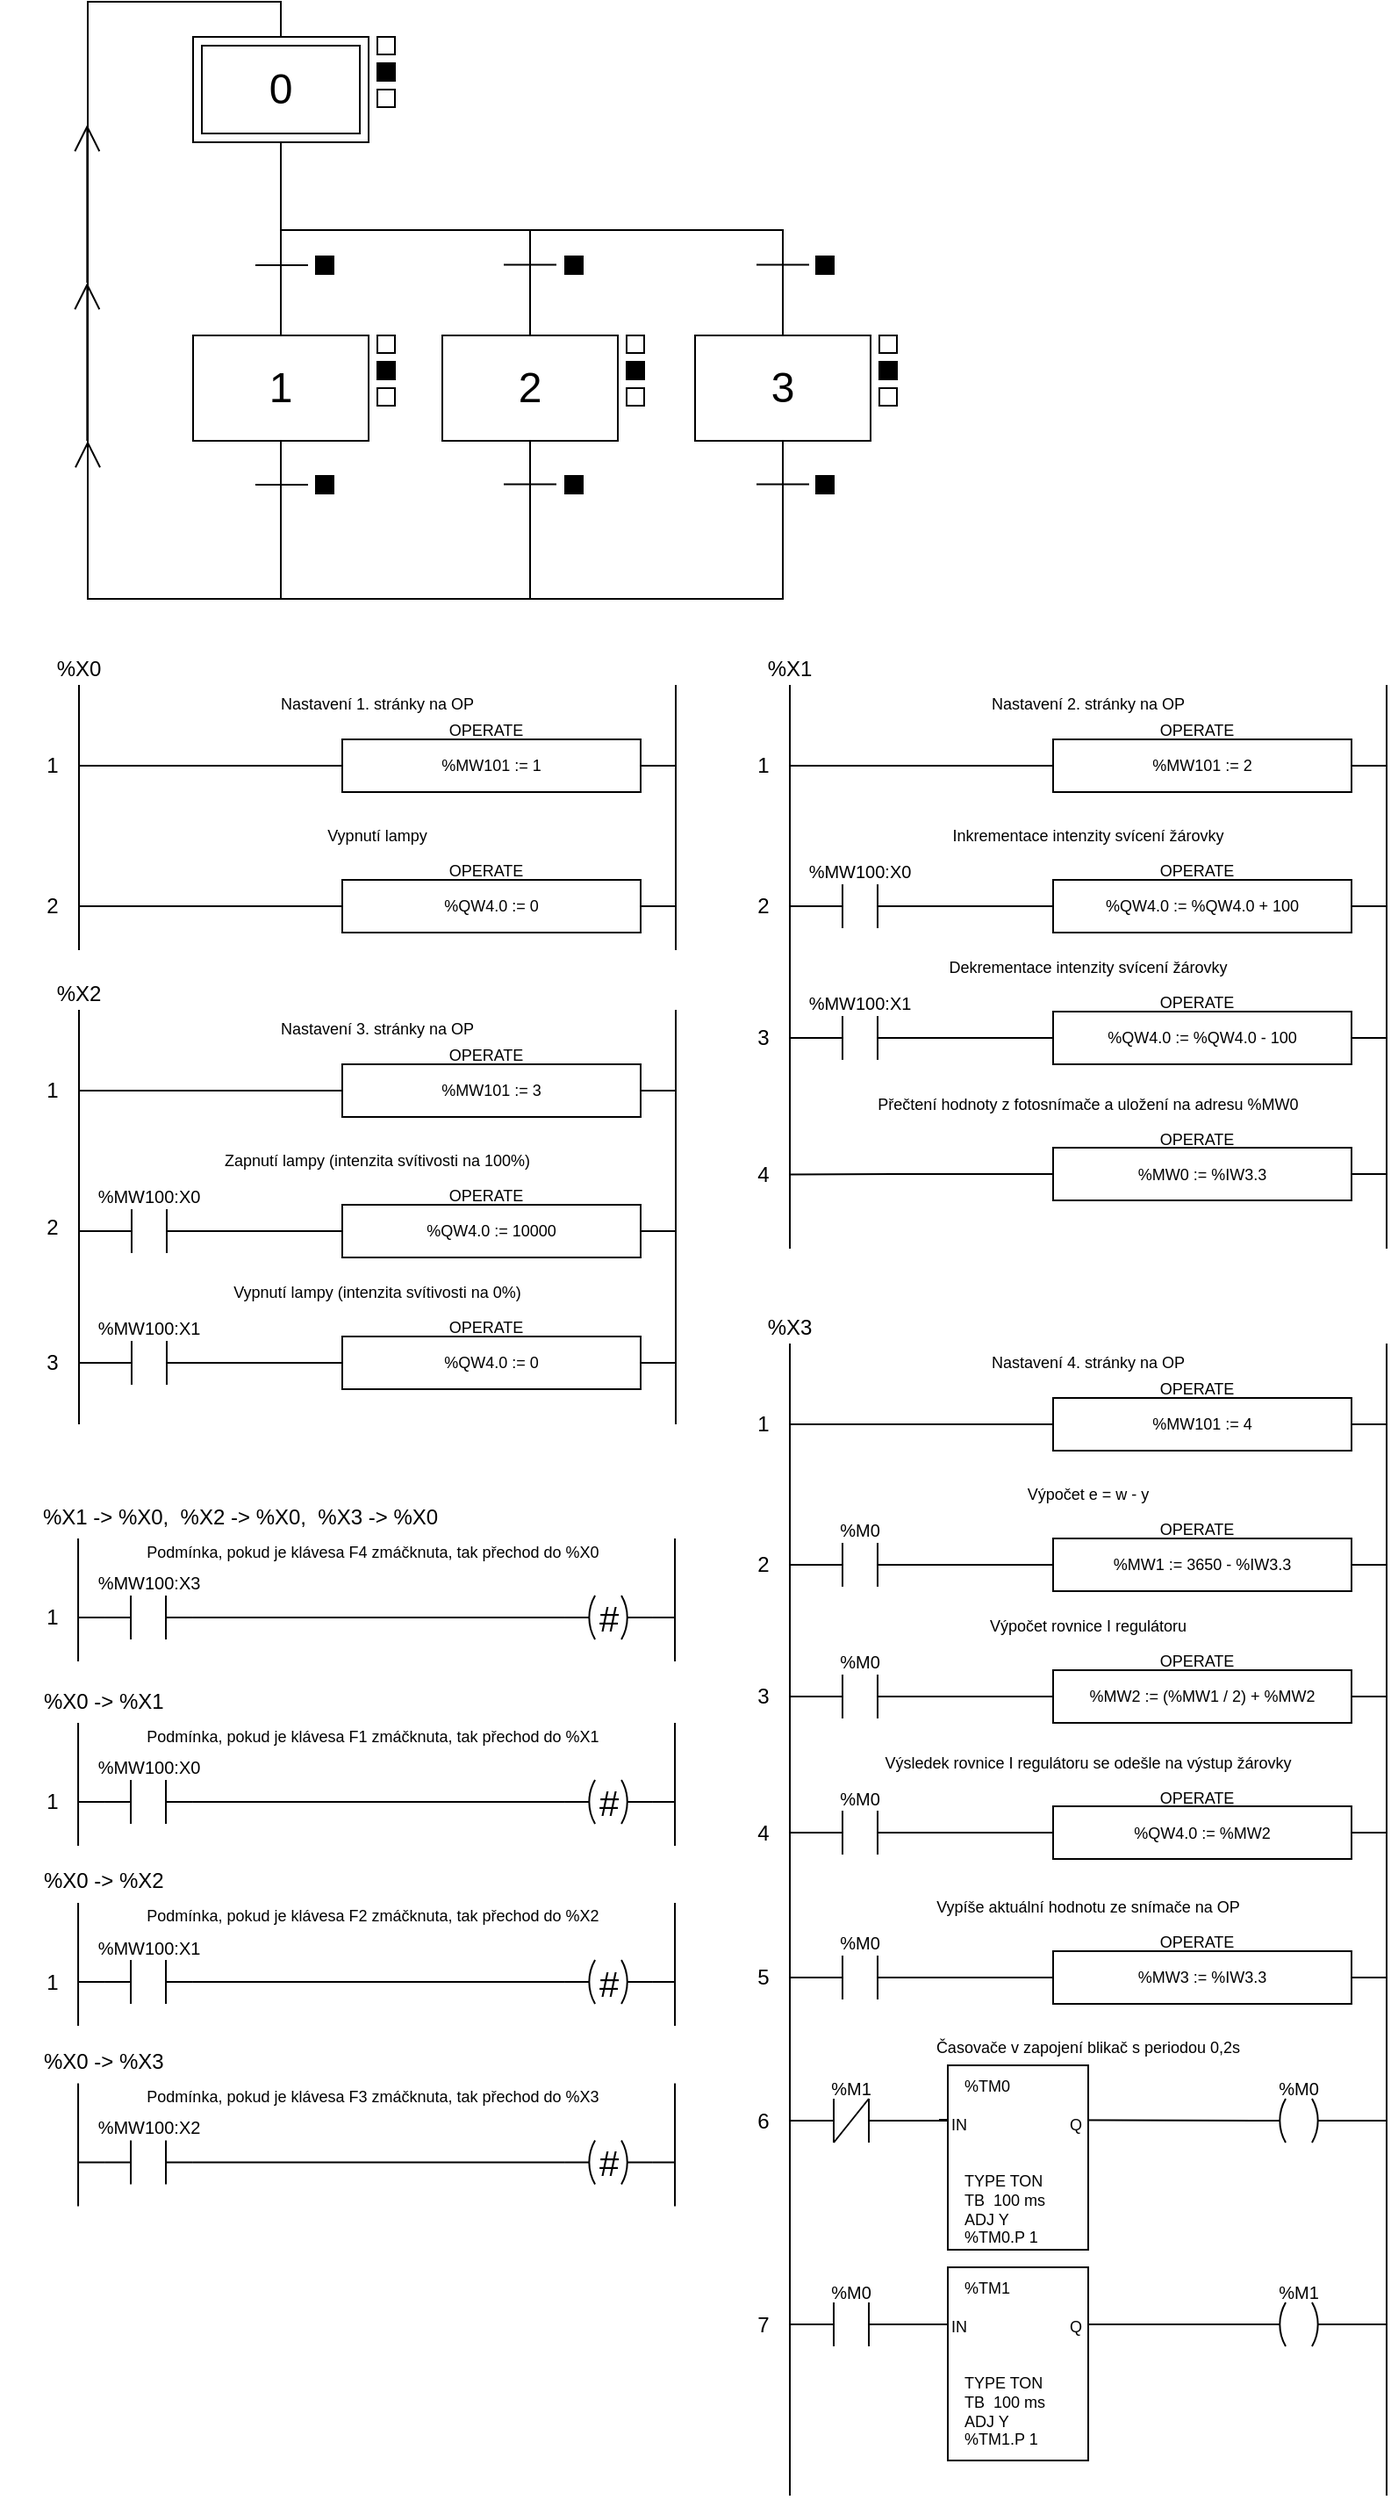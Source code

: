 <mxfile version="16.4.0" type="device"><diagram id="4Ps6pxTSDJ_XquDyBDDI" name="Stránka-1"><mxGraphModel dx="1050" dy="1651" grid="1" gridSize="10" guides="1" tooltips="1" connect="1" arrows="1" fold="1" page="1" pageScale="1" pageWidth="583" pageHeight="827" math="0" shadow="0"><root><mxCell id="0"/><mxCell id="1" parent="0"/><mxCell id="L44aQOpX_dg7UDLvDVj8-8" style="edgeStyle=orthogonalEdgeStyle;rounded=0;orthogonalLoop=1;jettySize=auto;html=1;exitX=0.5;exitY=1;exitDx=0;exitDy=0;entryX=0.5;entryY=0;entryDx=0;entryDy=0;fontSize=24;endArrow=none;endFill=0;" edge="1" parent="1" source="L44aQOpX_dg7UDLvDVj8-1" target="L44aQOpX_dg7UDLvDVj8-5"><mxGeometry relative="1" as="geometry"/></mxCell><mxCell id="L44aQOpX_dg7UDLvDVj8-1" value="" style="rounded=0;whiteSpace=wrap;html=1;" vertex="1" parent="1"><mxGeometry x="160" y="-720" width="100" height="60" as="geometry"/></mxCell><mxCell id="L44aQOpX_dg7UDLvDVj8-2" value="&lt;font style=&quot;font-size: 24px&quot;&gt;0&lt;/font&gt;" style="rounded=0;whiteSpace=wrap;html=1;" vertex="1" parent="1"><mxGeometry x="165" y="-715" width="90" height="50" as="geometry"/></mxCell><mxCell id="L44aQOpX_dg7UDLvDVj8-35" style="edgeStyle=orthogonalEdgeStyle;rounded=0;orthogonalLoop=1;jettySize=auto;html=1;exitX=0.5;exitY=1;exitDx=0;exitDy=0;entryX=0.5;entryY=0;entryDx=0;entryDy=0;fontSize=24;endArrow=none;endFill=0;" edge="1" parent="1" source="L44aQOpX_dg7UDLvDVj8-5" target="L44aQOpX_dg7UDLvDVj8-1"><mxGeometry relative="1" as="geometry"><Array as="points"><mxPoint x="210" y="-400"/><mxPoint x="100" y="-400"/><mxPoint x="100" y="-740"/><mxPoint x="210" y="-740"/></Array></mxGeometry></mxCell><mxCell id="L44aQOpX_dg7UDLvDVj8-5" value="&lt;font style=&quot;font-size: 24px&quot;&gt;1&lt;/font&gt;" style="rounded=0;whiteSpace=wrap;html=1;" vertex="1" parent="1"><mxGeometry x="160" y="-550" width="100" height="60" as="geometry"/></mxCell><mxCell id="L44aQOpX_dg7UDLvDVj8-9" style="edgeStyle=orthogonalEdgeStyle;rounded=0;orthogonalLoop=1;jettySize=auto;html=1;exitX=0.5;exitY=0;exitDx=0;exitDy=0;fontSize=24;endArrow=none;endFill=0;" edge="1" parent="1" source="L44aQOpX_dg7UDLvDVj8-6"><mxGeometry relative="1" as="geometry"><mxPoint x="210" y="-605" as="targetPoint"/><Array as="points"><mxPoint x="352" y="-610"/><mxPoint x="210" y="-610"/></Array></mxGeometry></mxCell><mxCell id="L44aQOpX_dg7UDLvDVj8-36" style="edgeStyle=orthogonalEdgeStyle;rounded=0;orthogonalLoop=1;jettySize=auto;html=1;exitX=0.5;exitY=1;exitDx=0;exitDy=0;fontSize=24;endArrow=none;endFill=0;" edge="1" parent="1" source="L44aQOpX_dg7UDLvDVj8-6"><mxGeometry relative="1" as="geometry"><mxPoint x="210" y="-400" as="targetPoint"/><Array as="points"><mxPoint x="352" y="-400"/></Array></mxGeometry></mxCell><mxCell id="L44aQOpX_dg7UDLvDVj8-6" value="&lt;font style=&quot;font-size: 24px&quot;&gt;2&lt;/font&gt;" style="rounded=0;whiteSpace=wrap;html=1;" vertex="1" parent="1"><mxGeometry x="302" y="-550" width="100" height="60" as="geometry"/></mxCell><mxCell id="L44aQOpX_dg7UDLvDVj8-10" style="edgeStyle=orthogonalEdgeStyle;rounded=0;orthogonalLoop=1;jettySize=auto;html=1;exitX=0.5;exitY=0;exitDx=0;exitDy=0;fontSize=24;endArrow=none;endFill=0;" edge="1" parent="1" source="L44aQOpX_dg7UDLvDVj8-7"><mxGeometry relative="1" as="geometry"><mxPoint x="210" y="-660" as="targetPoint"/><Array as="points"><mxPoint x="496" y="-610"/><mxPoint x="210" y="-610"/></Array></mxGeometry></mxCell><mxCell id="L44aQOpX_dg7UDLvDVj8-37" style="edgeStyle=orthogonalEdgeStyle;rounded=0;orthogonalLoop=1;jettySize=auto;html=1;exitX=0.5;exitY=1;exitDx=0;exitDy=0;fontSize=24;endArrow=none;endFill=0;" edge="1" parent="1" source="L44aQOpX_dg7UDLvDVj8-7"><mxGeometry relative="1" as="geometry"><mxPoint x="350" y="-400" as="targetPoint"/><Array as="points"><mxPoint x="496" y="-400"/></Array></mxGeometry></mxCell><mxCell id="L44aQOpX_dg7UDLvDVj8-7" value="&lt;span style=&quot;font-size: 24px&quot;&gt;3&lt;/span&gt;" style="rounded=0;whiteSpace=wrap;html=1;" vertex="1" parent="1"><mxGeometry x="446" y="-550" width="100" height="60" as="geometry"/></mxCell><mxCell id="L44aQOpX_dg7UDLvDVj8-11" value="" style="endArrow=none;html=1;rounded=0;fontSize=24;" edge="1" parent="1"><mxGeometry width="50" height="50" relative="1" as="geometry"><mxPoint x="195.5" y="-590" as="sourcePoint"/><mxPoint x="225.5" y="-590" as="targetPoint"/></mxGeometry></mxCell><mxCell id="L44aQOpX_dg7UDLvDVj8-12" value="" style="endArrow=none;html=1;rounded=0;fontSize=24;" edge="1" parent="1"><mxGeometry width="50" height="50" relative="1" as="geometry"><mxPoint x="337" y="-590.24" as="sourcePoint"/><mxPoint x="367" y="-590.24" as="targetPoint"/></mxGeometry></mxCell><mxCell id="L44aQOpX_dg7UDLvDVj8-13" value="" style="endArrow=none;html=1;rounded=0;fontSize=24;" edge="1" parent="1"><mxGeometry width="50" height="50" relative="1" as="geometry"><mxPoint x="481" y="-590.24" as="sourcePoint"/><mxPoint x="511" y="-590.24" as="targetPoint"/></mxGeometry></mxCell><mxCell id="L44aQOpX_dg7UDLvDVj8-14" value="" style="rounded=0;whiteSpace=wrap;html=1;fontSize=24;labelBackgroundColor=none;fillColor=#000000;" vertex="1" parent="1"><mxGeometry x="230" y="-595" width="10" height="10" as="geometry"/></mxCell><mxCell id="L44aQOpX_dg7UDLvDVj8-15" value="" style="rounded=0;whiteSpace=wrap;html=1;fontSize=24;labelBackgroundColor=none;fillColor=#000000;" vertex="1" parent="1"><mxGeometry x="372" y="-595" width="10" height="10" as="geometry"/></mxCell><mxCell id="L44aQOpX_dg7UDLvDVj8-16" value="" style="rounded=0;whiteSpace=wrap;html=1;fontSize=24;labelBackgroundColor=none;fillColor=#000000;" vertex="1" parent="1"><mxGeometry x="515" y="-595" width="10" height="10" as="geometry"/></mxCell><mxCell id="L44aQOpX_dg7UDLvDVj8-17" value="" style="rounded=0;whiteSpace=wrap;html=1;fontSize=24;labelBackgroundColor=none;fillColor=none;" vertex="1" parent="1"><mxGeometry x="265" y="-550" width="10" height="10" as="geometry"/></mxCell><mxCell id="L44aQOpX_dg7UDLvDVj8-18" value="" style="rounded=0;whiteSpace=wrap;html=1;fontSize=24;labelBackgroundColor=none;fillColor=#000000;" vertex="1" parent="1"><mxGeometry x="265" y="-535" width="10" height="10" as="geometry"/></mxCell><mxCell id="L44aQOpX_dg7UDLvDVj8-19" value="" style="rounded=0;whiteSpace=wrap;html=1;fontSize=24;labelBackgroundColor=none;fillColor=none;" vertex="1" parent="1"><mxGeometry x="265" y="-520" width="10" height="10" as="geometry"/></mxCell><mxCell id="L44aQOpX_dg7UDLvDVj8-20" value="" style="rounded=0;whiteSpace=wrap;html=1;fontSize=24;labelBackgroundColor=none;fillColor=none;" vertex="1" parent="1"><mxGeometry x="407" y="-550" width="10" height="10" as="geometry"/></mxCell><mxCell id="L44aQOpX_dg7UDLvDVj8-21" value="" style="rounded=0;whiteSpace=wrap;html=1;fontSize=24;labelBackgroundColor=none;fillColor=#000000;" vertex="1" parent="1"><mxGeometry x="407" y="-535" width="10" height="10" as="geometry"/></mxCell><mxCell id="L44aQOpX_dg7UDLvDVj8-22" value="" style="rounded=0;whiteSpace=wrap;html=1;fontSize=24;labelBackgroundColor=none;fillColor=none;" vertex="1" parent="1"><mxGeometry x="407" y="-520" width="10" height="10" as="geometry"/></mxCell><mxCell id="L44aQOpX_dg7UDLvDVj8-23" value="" style="rounded=0;whiteSpace=wrap;html=1;fontSize=24;labelBackgroundColor=none;fillColor=none;" vertex="1" parent="1"><mxGeometry x="551" y="-550" width="10" height="10" as="geometry"/></mxCell><mxCell id="L44aQOpX_dg7UDLvDVj8-24" value="" style="rounded=0;whiteSpace=wrap;html=1;fontSize=24;labelBackgroundColor=none;fillColor=#000000;" vertex="1" parent="1"><mxGeometry x="551" y="-535" width="10" height="10" as="geometry"/></mxCell><mxCell id="L44aQOpX_dg7UDLvDVj8-25" value="" style="rounded=0;whiteSpace=wrap;html=1;fontSize=24;labelBackgroundColor=none;fillColor=none;" vertex="1" parent="1"><mxGeometry x="551" y="-520" width="10" height="10" as="geometry"/></mxCell><mxCell id="L44aQOpX_dg7UDLvDVj8-26" value="" style="rounded=0;whiteSpace=wrap;html=1;fontSize=24;labelBackgroundColor=none;fillColor=none;" vertex="1" parent="1"><mxGeometry x="265" y="-720" width="10" height="10" as="geometry"/></mxCell><mxCell id="L44aQOpX_dg7UDLvDVj8-27" value="" style="rounded=0;whiteSpace=wrap;html=1;fontSize=24;labelBackgroundColor=none;fillColor=#000000;" vertex="1" parent="1"><mxGeometry x="265" y="-705" width="10" height="10" as="geometry"/></mxCell><mxCell id="L44aQOpX_dg7UDLvDVj8-28" value="" style="rounded=0;whiteSpace=wrap;html=1;fontSize=24;labelBackgroundColor=none;fillColor=none;" vertex="1" parent="1"><mxGeometry x="265" y="-690" width="10" height="10" as="geometry"/></mxCell><mxCell id="L44aQOpX_dg7UDLvDVj8-29" value="" style="endArrow=none;html=1;rounded=0;fontSize=24;" edge="1" parent="1"><mxGeometry width="50" height="50" relative="1" as="geometry"><mxPoint x="195.5" y="-465" as="sourcePoint"/><mxPoint x="225.5" y="-465" as="targetPoint"/></mxGeometry></mxCell><mxCell id="L44aQOpX_dg7UDLvDVj8-30" value="" style="endArrow=none;html=1;rounded=0;fontSize=24;" edge="1" parent="1"><mxGeometry width="50" height="50" relative="1" as="geometry"><mxPoint x="337" y="-465.24" as="sourcePoint"/><mxPoint x="367" y="-465.24" as="targetPoint"/></mxGeometry></mxCell><mxCell id="L44aQOpX_dg7UDLvDVj8-31" value="" style="endArrow=none;html=1;rounded=0;fontSize=24;" edge="1" parent="1"><mxGeometry width="50" height="50" relative="1" as="geometry"><mxPoint x="481" y="-465.24" as="sourcePoint"/><mxPoint x="511" y="-465.24" as="targetPoint"/></mxGeometry></mxCell><mxCell id="L44aQOpX_dg7UDLvDVj8-32" value="" style="rounded=0;whiteSpace=wrap;html=1;fontSize=24;labelBackgroundColor=none;fillColor=#000000;" vertex="1" parent="1"><mxGeometry x="230" y="-470" width="10" height="10" as="geometry"/></mxCell><mxCell id="L44aQOpX_dg7UDLvDVj8-33" value="" style="rounded=0;whiteSpace=wrap;html=1;fontSize=24;labelBackgroundColor=none;fillColor=#000000;" vertex="1" parent="1"><mxGeometry x="372" y="-470" width="10" height="10" as="geometry"/></mxCell><mxCell id="L44aQOpX_dg7UDLvDVj8-34" value="" style="rounded=0;whiteSpace=wrap;html=1;fontSize=24;labelBackgroundColor=none;fillColor=#000000;" vertex="1" parent="1"><mxGeometry x="515" y="-470" width="10" height="10" as="geometry"/></mxCell><mxCell id="L44aQOpX_dg7UDLvDVj8-38" value="" style="endArrow=open;html=1;rounded=0;fontSize=24;endFill=0;endSize=13;jumpSize=6;targetPerimeterSpacing=0;strokeWidth=1;startSize=6;" edge="1" parent="1"><mxGeometry width="50" height="50" relative="1" as="geometry"><mxPoint x="100" y="-400" as="sourcePoint"/><mxPoint x="100" y="-490" as="targetPoint"/></mxGeometry></mxCell><mxCell id="L44aQOpX_dg7UDLvDVj8-39" value="" style="endArrow=open;html=1;rounded=0;fontSize=24;endFill=0;endSize=13;jumpSize=6;targetPerimeterSpacing=0;strokeWidth=1;startSize=6;" edge="1" parent="1"><mxGeometry width="50" height="50" relative="1" as="geometry"><mxPoint x="99.66" y="-490" as="sourcePoint"/><mxPoint x="99.66" y="-580" as="targetPoint"/></mxGeometry></mxCell><mxCell id="L44aQOpX_dg7UDLvDVj8-40" value="" style="endArrow=open;html=1;rounded=0;fontSize=24;endFill=0;endSize=13;jumpSize=6;targetPerimeterSpacing=0;strokeWidth=1;startSize=6;" edge="1" parent="1"><mxGeometry width="50" height="50" relative="1" as="geometry"><mxPoint x="99.66" y="-580" as="sourcePoint"/><mxPoint x="99.66" y="-670" as="targetPoint"/></mxGeometry></mxCell><mxCell id="L44aQOpX_dg7UDLvDVj8-49" style="edgeStyle=orthogonalEdgeStyle;rounded=0;orthogonalLoop=1;jettySize=auto;html=1;endArrow=none;endFill=0;" edge="1" parent="1"><mxGeometry relative="1" as="geometry"><mxPoint x="95" y="-351.0" as="targetPoint"/><mxPoint x="95" y="-200" as="sourcePoint"/><Array as="points"><mxPoint x="95" y="-316"/></Array></mxGeometry></mxCell><mxCell id="L44aQOpX_dg7UDLvDVj8-50" style="edgeStyle=orthogonalEdgeStyle;rounded=0;orthogonalLoop=1;jettySize=auto;html=1;endArrow=none;endFill=0;" edge="1" parent="1"><mxGeometry relative="1" as="geometry"><mxPoint x="435" y="-351.0" as="targetPoint"/><mxPoint x="435" y="-200" as="sourcePoint"/></mxGeometry></mxCell><mxCell id="L44aQOpX_dg7UDLvDVj8-52" value="1" style="text;html=1;strokeColor=none;fillColor=none;align=center;verticalAlign=middle;whiteSpace=wrap;rounded=0;fontSize=12;strokeWidth=1;" vertex="1" parent="1"><mxGeometry x="50" y="-320" width="60" height="30" as="geometry"/></mxCell><mxCell id="L44aQOpX_dg7UDLvDVj8-53" style="edgeStyle=orthogonalEdgeStyle;rounded=0;orthogonalLoop=1;jettySize=auto;html=1;exitX=0;exitY=0.5;exitDx=0;exitDy=0;endArrow=none;endFill=0;" edge="1" parent="1" source="L44aQOpX_dg7UDLvDVj8-55"><mxGeometry relative="1" as="geometry"><mxPoint x="95" y="-305" as="targetPoint"/></mxGeometry></mxCell><mxCell id="L44aQOpX_dg7UDLvDVj8-54" style="edgeStyle=orthogonalEdgeStyle;rounded=0;orthogonalLoop=1;jettySize=auto;html=1;exitX=1;exitY=0.5;exitDx=0;exitDy=0;endArrow=none;endFill=0;" edge="1" parent="1" source="L44aQOpX_dg7UDLvDVj8-55"><mxGeometry relative="1" as="geometry"><mxPoint x="435" y="-304.905" as="targetPoint"/></mxGeometry></mxCell><mxCell id="L44aQOpX_dg7UDLvDVj8-55" value="%MW101 := 1" style="rounded=0;whiteSpace=wrap;html=1;fontSize=9;strokeWidth=1;" vertex="1" parent="1"><mxGeometry x="245" y="-320" width="170" height="30" as="geometry"/></mxCell><mxCell id="L44aQOpX_dg7UDLvDVj8-56" value="OPERATE" style="text;html=1;strokeColor=none;fillColor=none;align=center;verticalAlign=middle;whiteSpace=wrap;rounded=0;fontSize=9;strokeWidth=1;" vertex="1" parent="1"><mxGeometry x="297" y="-330" width="60" height="10" as="geometry"/></mxCell><mxCell id="L44aQOpX_dg7UDLvDVj8-57" value="&lt;font style=&quot;font-size: 9px&quot;&gt;Nastavení 1. stránky na OP&lt;/font&gt;" style="text;html=1;strokeColor=none;fillColor=none;align=center;verticalAlign=middle;whiteSpace=wrap;rounded=0;fontSize=9;strokeWidth=1;" vertex="1" parent="1"><mxGeometry x="95" y="-345" width="340" height="10" as="geometry"/></mxCell><mxCell id="L44aQOpX_dg7UDLvDVj8-58" style="edgeStyle=orthogonalEdgeStyle;rounded=0;orthogonalLoop=1;jettySize=auto;html=1;exitX=0;exitY=0.5;exitDx=0;exitDy=0;endArrow=none;endFill=0;" edge="1" parent="1" source="L44aQOpX_dg7UDLvDVj8-60"><mxGeometry relative="1" as="geometry"><mxPoint x="95" y="-225" as="targetPoint"/></mxGeometry></mxCell><mxCell id="L44aQOpX_dg7UDLvDVj8-59" style="edgeStyle=orthogonalEdgeStyle;rounded=0;orthogonalLoop=1;jettySize=auto;html=1;exitX=1;exitY=0.5;exitDx=0;exitDy=0;endArrow=none;endFill=0;" edge="1" parent="1" source="L44aQOpX_dg7UDLvDVj8-60"><mxGeometry relative="1" as="geometry"><mxPoint x="435" y="-224.905" as="targetPoint"/></mxGeometry></mxCell><mxCell id="L44aQOpX_dg7UDLvDVj8-60" value="%QW4.0 := 0" style="rounded=0;whiteSpace=wrap;html=1;fontSize=9;strokeWidth=1;" vertex="1" parent="1"><mxGeometry x="245" y="-240" width="170" height="30" as="geometry"/></mxCell><mxCell id="L44aQOpX_dg7UDLvDVj8-61" value="OPERATE" style="text;html=1;strokeColor=none;fillColor=none;align=center;verticalAlign=middle;whiteSpace=wrap;rounded=0;fontSize=9;strokeWidth=1;" vertex="1" parent="1"><mxGeometry x="297" y="-250" width="60" height="10" as="geometry"/></mxCell><mxCell id="L44aQOpX_dg7UDLvDVj8-62" value="2" style="text;html=1;strokeColor=none;fillColor=none;align=center;verticalAlign=middle;whiteSpace=wrap;rounded=0;fontSize=12;strokeWidth=1;" vertex="1" parent="1"><mxGeometry x="50" y="-240" width="60" height="30" as="geometry"/></mxCell><mxCell id="L44aQOpX_dg7UDLvDVj8-63" value="&lt;font style=&quot;font-size: 9px&quot;&gt;Vypnutí lampy&lt;/font&gt;" style="text;html=1;strokeColor=none;fillColor=none;align=center;verticalAlign=middle;whiteSpace=wrap;rounded=0;fontSize=9;strokeWidth=1;" vertex="1" parent="1"><mxGeometry x="95" y="-270" width="340" height="10" as="geometry"/></mxCell><mxCell id="L44aQOpX_dg7UDLvDVj8-64" value="%X0" style="text;html=1;strokeColor=none;fillColor=none;align=center;verticalAlign=middle;whiteSpace=wrap;rounded=0;fontSize=12;strokeWidth=1;" vertex="1" parent="1"><mxGeometry x="65" y="-375" width="60" height="30" as="geometry"/></mxCell><mxCell id="L44aQOpX_dg7UDLvDVj8-65" style="edgeStyle=orthogonalEdgeStyle;rounded=0;orthogonalLoop=1;jettySize=auto;html=1;endArrow=none;endFill=0;" edge="1" parent="1"><mxGeometry relative="1" as="geometry"><mxPoint x="95" y="-166.0" as="targetPoint"/><mxPoint x="95" y="70" as="sourcePoint"/><Array as="points"><mxPoint x="95" y="-131"/></Array></mxGeometry></mxCell><mxCell id="L44aQOpX_dg7UDLvDVj8-66" style="edgeStyle=orthogonalEdgeStyle;rounded=0;orthogonalLoop=1;jettySize=auto;html=1;endArrow=none;endFill=0;" edge="1" parent="1"><mxGeometry relative="1" as="geometry"><mxPoint x="435" y="-166.0" as="targetPoint"/><mxPoint x="435" y="70" as="sourcePoint"/></mxGeometry></mxCell><mxCell id="L44aQOpX_dg7UDLvDVj8-67" value="1" style="text;html=1;strokeColor=none;fillColor=none;align=center;verticalAlign=middle;whiteSpace=wrap;rounded=0;fontSize=12;strokeWidth=1;" vertex="1" parent="1"><mxGeometry x="50" y="-135" width="60" height="30" as="geometry"/></mxCell><mxCell id="L44aQOpX_dg7UDLvDVj8-68" style="edgeStyle=orthogonalEdgeStyle;rounded=0;orthogonalLoop=1;jettySize=auto;html=1;exitX=0;exitY=0.5;exitDx=0;exitDy=0;endArrow=none;endFill=0;" edge="1" parent="1" source="L44aQOpX_dg7UDLvDVj8-70"><mxGeometry relative="1" as="geometry"><mxPoint x="95" y="-120" as="targetPoint"/></mxGeometry></mxCell><mxCell id="L44aQOpX_dg7UDLvDVj8-69" style="edgeStyle=orthogonalEdgeStyle;rounded=0;orthogonalLoop=1;jettySize=auto;html=1;exitX=1;exitY=0.5;exitDx=0;exitDy=0;endArrow=none;endFill=0;" edge="1" parent="1" source="L44aQOpX_dg7UDLvDVj8-70"><mxGeometry relative="1" as="geometry"><mxPoint x="435" y="-119.905" as="targetPoint"/></mxGeometry></mxCell><mxCell id="L44aQOpX_dg7UDLvDVj8-70" value="%MW101 := 3" style="rounded=0;whiteSpace=wrap;html=1;fontSize=9;strokeWidth=1;" vertex="1" parent="1"><mxGeometry x="245" y="-135" width="170" height="30" as="geometry"/></mxCell><mxCell id="L44aQOpX_dg7UDLvDVj8-71" value="OPERATE" style="text;html=1;strokeColor=none;fillColor=none;align=center;verticalAlign=middle;whiteSpace=wrap;rounded=0;fontSize=9;strokeWidth=1;" vertex="1" parent="1"><mxGeometry x="297" y="-145" width="60" height="10" as="geometry"/></mxCell><mxCell id="L44aQOpX_dg7UDLvDVj8-72" value="&lt;font style=&quot;font-size: 9px&quot;&gt;Nastavení 3. stránky na OP&lt;/font&gt;" style="text;html=1;strokeColor=none;fillColor=none;align=center;verticalAlign=middle;whiteSpace=wrap;rounded=0;fontSize=9;strokeWidth=1;" vertex="1" parent="1"><mxGeometry x="95" y="-160" width="340" height="10" as="geometry"/></mxCell><mxCell id="L44aQOpX_dg7UDLvDVj8-74" style="edgeStyle=orthogonalEdgeStyle;rounded=0;orthogonalLoop=1;jettySize=auto;html=1;exitX=1;exitY=0.5;exitDx=0;exitDy=0;endArrow=none;endFill=0;" edge="1" parent="1" source="L44aQOpX_dg7UDLvDVj8-75"><mxGeometry relative="1" as="geometry"><mxPoint x="435" y="-39.905" as="targetPoint"/></mxGeometry></mxCell><mxCell id="L44aQOpX_dg7UDLvDVj8-75" value="%QW4.0 := 10000" style="rounded=0;whiteSpace=wrap;html=1;fontSize=9;strokeWidth=1;" vertex="1" parent="1"><mxGeometry x="245" y="-55" width="170" height="30" as="geometry"/></mxCell><mxCell id="L44aQOpX_dg7UDLvDVj8-76" value="OPERATE" style="text;html=1;strokeColor=none;fillColor=none;align=center;verticalAlign=middle;whiteSpace=wrap;rounded=0;fontSize=9;strokeWidth=1;" vertex="1" parent="1"><mxGeometry x="297" y="-65" width="60" height="10" as="geometry"/></mxCell><mxCell id="L44aQOpX_dg7UDLvDVj8-77" value="2" style="text;html=1;strokeColor=none;fillColor=none;align=center;verticalAlign=middle;whiteSpace=wrap;rounded=0;fontSize=12;strokeWidth=1;" vertex="1" parent="1"><mxGeometry x="50" y="-57.5" width="60" height="30" as="geometry"/></mxCell><mxCell id="L44aQOpX_dg7UDLvDVj8-78" value="&lt;font style=&quot;font-size: 9px&quot;&gt;Zapnutí lampy (intenzita svítivosti na 100%)&lt;/font&gt;" style="text;html=1;strokeColor=none;fillColor=none;align=center;verticalAlign=middle;whiteSpace=wrap;rounded=0;fontSize=9;strokeWidth=1;" vertex="1" parent="1"><mxGeometry x="95" y="-85" width="340" height="10" as="geometry"/></mxCell><mxCell id="L44aQOpX_dg7UDLvDVj8-79" value="%X2" style="text;html=1;strokeColor=none;fillColor=none;align=center;verticalAlign=middle;whiteSpace=wrap;rounded=0;fontSize=12;strokeWidth=1;" vertex="1" parent="1"><mxGeometry x="65" y="-190" width="60" height="30" as="geometry"/></mxCell><mxCell id="L44aQOpX_dg7UDLvDVj8-80" style="edgeStyle=orthogonalEdgeStyle;rounded=0;orthogonalLoop=1;jettySize=auto;html=1;endArrow=none;endFill=0;" edge="1" parent="1"><mxGeometry relative="1" as="geometry"><mxPoint x="500" y="-351.0" as="targetPoint"/><mxPoint x="500" y="-30" as="sourcePoint"/><Array as="points"><mxPoint x="500" y="-316"/></Array></mxGeometry></mxCell><mxCell id="L44aQOpX_dg7UDLvDVj8-81" style="edgeStyle=orthogonalEdgeStyle;rounded=0;orthogonalLoop=1;jettySize=auto;html=1;endArrow=none;endFill=0;" edge="1" parent="1"><mxGeometry relative="1" as="geometry"><mxPoint x="840" y="-351.0" as="targetPoint"/><mxPoint x="840" y="-30" as="sourcePoint"/></mxGeometry></mxCell><mxCell id="L44aQOpX_dg7UDLvDVj8-82" style="edgeStyle=orthogonalEdgeStyle;rounded=0;orthogonalLoop=1;jettySize=auto;html=1;exitX=0;exitY=0.5;exitDx=0;exitDy=0;endArrow=none;endFill=0;" edge="1" parent="1" source="L44aQOpX_dg7UDLvDVj8-84"><mxGeometry relative="1" as="geometry"><mxPoint x="500" y="-305" as="targetPoint"/></mxGeometry></mxCell><mxCell id="L44aQOpX_dg7UDLvDVj8-83" style="edgeStyle=orthogonalEdgeStyle;rounded=0;orthogonalLoop=1;jettySize=auto;html=1;exitX=1;exitY=0.5;exitDx=0;exitDy=0;endArrow=none;endFill=0;" edge="1" parent="1" source="L44aQOpX_dg7UDLvDVj8-84"><mxGeometry relative="1" as="geometry"><mxPoint x="840" y="-304.905" as="targetPoint"/></mxGeometry></mxCell><mxCell id="L44aQOpX_dg7UDLvDVj8-84" value="%MW101 := 2" style="rounded=0;whiteSpace=wrap;html=1;fontSize=9;strokeWidth=1;" vertex="1" parent="1"><mxGeometry x="650" y="-320" width="170" height="30" as="geometry"/></mxCell><mxCell id="L44aQOpX_dg7UDLvDVj8-85" value="OPERATE" style="text;html=1;strokeColor=none;fillColor=none;align=center;verticalAlign=middle;whiteSpace=wrap;rounded=0;fontSize=9;strokeWidth=1;" vertex="1" parent="1"><mxGeometry x="702" y="-330" width="60" height="10" as="geometry"/></mxCell><mxCell id="L44aQOpX_dg7UDLvDVj8-86" value="&lt;font style=&quot;font-size: 9px&quot;&gt;Nastavení 2. stránky na OP&lt;/font&gt;" style="text;html=1;strokeColor=none;fillColor=none;align=center;verticalAlign=middle;whiteSpace=wrap;rounded=0;fontSize=9;strokeWidth=1;" vertex="1" parent="1"><mxGeometry x="500" y="-345" width="340" height="10" as="geometry"/></mxCell><mxCell id="L44aQOpX_dg7UDLvDVj8-92" value="%X1" style="text;html=1;strokeColor=none;fillColor=none;align=center;verticalAlign=middle;whiteSpace=wrap;rounded=0;fontSize=12;strokeWidth=1;" vertex="1" parent="1"><mxGeometry x="470" y="-375" width="60" height="30" as="geometry"/></mxCell><mxCell id="L44aQOpX_dg7UDLvDVj8-93" value="1" style="text;html=1;strokeColor=none;fillColor=none;align=center;verticalAlign=middle;whiteSpace=wrap;rounded=0;fontSize=12;strokeWidth=1;" vertex="1" parent="1"><mxGeometry x="455" y="-320" width="60" height="30" as="geometry"/></mxCell><mxCell id="L44aQOpX_dg7UDLvDVj8-94" value="2" style="text;html=1;strokeColor=none;fillColor=none;align=center;verticalAlign=middle;whiteSpace=wrap;rounded=0;fontSize=12;strokeWidth=1;" vertex="1" parent="1"><mxGeometry x="455" y="-240" width="60" height="30" as="geometry"/></mxCell><mxCell id="L44aQOpX_dg7UDLvDVj8-99" style="edgeStyle=orthogonalEdgeStyle;rounded=0;jumpSize=6;orthogonalLoop=1;jettySize=auto;html=1;exitX=0;exitY=0.5;exitDx=0;exitDy=0;exitPerimeter=0;fontSize=24;endArrow=none;endFill=0;startSize=6;endSize=13;targetPerimeterSpacing=0;strokeWidth=1;" edge="1" parent="1" source="L44aQOpX_dg7UDLvDVj8-96"><mxGeometry relative="1" as="geometry"><mxPoint x="95" y="-40" as="targetPoint"/></mxGeometry></mxCell><mxCell id="L44aQOpX_dg7UDLvDVj8-100" style="edgeStyle=orthogonalEdgeStyle;rounded=0;jumpSize=6;orthogonalLoop=1;jettySize=auto;html=1;exitX=1;exitY=0.5;exitDx=0;exitDy=0;exitPerimeter=0;entryX=0;entryY=0.5;entryDx=0;entryDy=0;fontSize=24;endArrow=none;endFill=0;startSize=6;endSize=13;targetPerimeterSpacing=0;strokeWidth=1;" edge="1" parent="1" source="L44aQOpX_dg7UDLvDVj8-96" target="L44aQOpX_dg7UDLvDVj8-75"><mxGeometry relative="1" as="geometry"/></mxCell><mxCell id="L44aQOpX_dg7UDLvDVj8-96" value="" style="pointerEvents=1;verticalLabelPosition=bottom;shadow=0;dashed=0;align=center;html=1;verticalAlign=top;shape=mxgraph.electrical.plc_ladder.contact;strokeWidth=1;" vertex="1" parent="1"><mxGeometry x="110" y="-52.5" width="50" height="25" as="geometry"/></mxCell><mxCell id="L44aQOpX_dg7UDLvDVj8-97" value="%MW100:X0" style="text;html=1;strokeColor=none;fillColor=none;align=center;verticalAlign=middle;whiteSpace=wrap;rounded=0;fontSize=10;strokeWidth=1;" vertex="1" parent="1"><mxGeometry x="105" y="-65" width="60" height="10" as="geometry"/></mxCell><mxCell id="L44aQOpX_dg7UDLvDVj8-101" style="edgeStyle=orthogonalEdgeStyle;rounded=0;orthogonalLoop=1;jettySize=auto;html=1;exitX=1;exitY=0.5;exitDx=0;exitDy=0;endArrow=none;endFill=0;" edge="1" parent="1" source="L44aQOpX_dg7UDLvDVj8-102"><mxGeometry relative="1" as="geometry"><mxPoint x="435" y="35.095" as="targetPoint"/></mxGeometry></mxCell><mxCell id="L44aQOpX_dg7UDLvDVj8-102" value="%QW4.0 := 0" style="rounded=0;whiteSpace=wrap;html=1;fontSize=9;strokeWidth=1;" vertex="1" parent="1"><mxGeometry x="245" y="20" width="170" height="30" as="geometry"/></mxCell><mxCell id="L44aQOpX_dg7UDLvDVj8-103" value="OPERATE" style="text;html=1;strokeColor=none;fillColor=none;align=center;verticalAlign=middle;whiteSpace=wrap;rounded=0;fontSize=9;strokeWidth=1;" vertex="1" parent="1"><mxGeometry x="297" y="10" width="60" height="10" as="geometry"/></mxCell><mxCell id="L44aQOpX_dg7UDLvDVj8-104" value="&lt;font style=&quot;font-size: 9px&quot;&gt;Vypnutí lampy&amp;nbsp;&lt;/font&gt;(intenzita svítivosti na 0%)" style="text;html=1;strokeColor=none;fillColor=none;align=center;verticalAlign=middle;whiteSpace=wrap;rounded=0;fontSize=9;strokeWidth=1;" vertex="1" parent="1"><mxGeometry x="95" y="-10" width="340" height="10" as="geometry"/></mxCell><mxCell id="L44aQOpX_dg7UDLvDVj8-105" style="edgeStyle=orthogonalEdgeStyle;rounded=0;jumpSize=6;orthogonalLoop=1;jettySize=auto;html=1;exitX=0;exitY=0.5;exitDx=0;exitDy=0;exitPerimeter=0;fontSize=24;endArrow=none;endFill=0;startSize=6;endSize=13;targetPerimeterSpacing=0;strokeWidth=1;" edge="1" parent="1" source="L44aQOpX_dg7UDLvDVj8-107"><mxGeometry relative="1" as="geometry"><mxPoint x="95" y="35" as="targetPoint"/></mxGeometry></mxCell><mxCell id="L44aQOpX_dg7UDLvDVj8-106" style="edgeStyle=orthogonalEdgeStyle;rounded=0;jumpSize=6;orthogonalLoop=1;jettySize=auto;html=1;exitX=1;exitY=0.5;exitDx=0;exitDy=0;exitPerimeter=0;entryX=0;entryY=0.5;entryDx=0;entryDy=0;fontSize=24;endArrow=none;endFill=0;startSize=6;endSize=13;targetPerimeterSpacing=0;strokeWidth=1;" edge="1" parent="1" source="L44aQOpX_dg7UDLvDVj8-107" target="L44aQOpX_dg7UDLvDVj8-102"><mxGeometry relative="1" as="geometry"/></mxCell><mxCell id="L44aQOpX_dg7UDLvDVj8-107" value="" style="pointerEvents=1;verticalLabelPosition=bottom;shadow=0;dashed=0;align=center;html=1;verticalAlign=top;shape=mxgraph.electrical.plc_ladder.contact;strokeWidth=1;" vertex="1" parent="1"><mxGeometry x="110" y="22.5" width="50" height="25" as="geometry"/></mxCell><mxCell id="L44aQOpX_dg7UDLvDVj8-108" value="%MW100:X1" style="text;html=1;strokeColor=none;fillColor=none;align=center;verticalAlign=middle;whiteSpace=wrap;rounded=0;fontSize=10;strokeWidth=1;" vertex="1" parent="1"><mxGeometry x="105" y="10" width="60" height="10" as="geometry"/></mxCell><mxCell id="L44aQOpX_dg7UDLvDVj8-109" value="3" style="text;html=1;strokeColor=none;fillColor=none;align=center;verticalAlign=middle;whiteSpace=wrap;rounded=0;fontSize=12;strokeWidth=1;" vertex="1" parent="1"><mxGeometry x="50" y="20" width="60" height="30" as="geometry"/></mxCell><mxCell id="L44aQOpX_dg7UDLvDVj8-124" style="edgeStyle=orthogonalEdgeStyle;rounded=0;jumpSize=6;orthogonalLoop=1;jettySize=auto;html=1;exitX=1;exitY=0.5;exitDx=0;exitDy=0;fontSize=24;endArrow=none;endFill=0;startSize=6;endSize=13;targetPerimeterSpacing=0;strokeWidth=1;" edge="1" parent="1" source="L44aQOpX_dg7UDLvDVj8-110"><mxGeometry relative="1" as="geometry"><mxPoint x="840" y="-224.69" as="targetPoint"/></mxGeometry></mxCell><mxCell id="L44aQOpX_dg7UDLvDVj8-110" value="%QW4.0 := %QW4.0 + 100" style="rounded=0;whiteSpace=wrap;html=1;fontSize=9;strokeWidth=1;" vertex="1" parent="1"><mxGeometry x="650" y="-240" width="170" height="30" as="geometry"/></mxCell><mxCell id="L44aQOpX_dg7UDLvDVj8-111" value="OPERATE" style="text;html=1;strokeColor=none;fillColor=none;align=center;verticalAlign=middle;whiteSpace=wrap;rounded=0;fontSize=9;strokeWidth=1;" vertex="1" parent="1"><mxGeometry x="702" y="-250" width="60" height="10" as="geometry"/></mxCell><mxCell id="L44aQOpX_dg7UDLvDVj8-112" value="Inkrementace intenzity svícení žárovky" style="text;html=1;strokeColor=none;fillColor=none;align=center;verticalAlign=middle;whiteSpace=wrap;rounded=0;fontSize=9;strokeWidth=1;" vertex="1" parent="1"><mxGeometry x="500" y="-270" width="340" height="10" as="geometry"/></mxCell><mxCell id="L44aQOpX_dg7UDLvDVj8-113" style="edgeStyle=orthogonalEdgeStyle;rounded=0;jumpSize=6;orthogonalLoop=1;jettySize=auto;html=1;exitX=0;exitY=0.5;exitDx=0;exitDy=0;exitPerimeter=0;fontSize=24;endArrow=none;endFill=0;startSize=6;endSize=13;targetPerimeterSpacing=0;strokeWidth=1;" edge="1" parent="1" source="L44aQOpX_dg7UDLvDVj8-115"><mxGeometry relative="1" as="geometry"><mxPoint x="500" y="-225" as="targetPoint"/></mxGeometry></mxCell><mxCell id="L44aQOpX_dg7UDLvDVj8-114" style="edgeStyle=orthogonalEdgeStyle;rounded=0;jumpSize=6;orthogonalLoop=1;jettySize=auto;html=1;exitX=1;exitY=0.5;exitDx=0;exitDy=0;exitPerimeter=0;entryX=0;entryY=0.5;entryDx=0;entryDy=0;fontSize=24;endArrow=none;endFill=0;startSize=6;endSize=13;targetPerimeterSpacing=0;strokeWidth=1;" edge="1" parent="1" source="L44aQOpX_dg7UDLvDVj8-115" target="L44aQOpX_dg7UDLvDVj8-110"><mxGeometry relative="1" as="geometry"/></mxCell><mxCell id="L44aQOpX_dg7UDLvDVj8-115" value="" style="pointerEvents=1;verticalLabelPosition=bottom;shadow=0;dashed=0;align=center;html=1;verticalAlign=top;shape=mxgraph.electrical.plc_ladder.contact;strokeWidth=1;" vertex="1" parent="1"><mxGeometry x="515" y="-237.5" width="50" height="25" as="geometry"/></mxCell><mxCell id="L44aQOpX_dg7UDLvDVj8-116" value="%MW100:X0" style="text;html=1;strokeColor=none;fillColor=none;align=center;verticalAlign=middle;whiteSpace=wrap;rounded=0;fontSize=10;strokeWidth=1;" vertex="1" parent="1"><mxGeometry x="510" y="-250" width="60" height="10" as="geometry"/></mxCell><mxCell id="L44aQOpX_dg7UDLvDVj8-125" style="edgeStyle=orthogonalEdgeStyle;rounded=0;jumpSize=6;orthogonalLoop=1;jettySize=auto;html=1;exitX=1;exitY=0.5;exitDx=0;exitDy=0;fontSize=24;endArrow=none;endFill=0;startSize=6;endSize=13;targetPerimeterSpacing=0;strokeWidth=1;" edge="1" parent="1" source="L44aQOpX_dg7UDLvDVj8-117"><mxGeometry relative="1" as="geometry"><mxPoint x="840" y="-150.207" as="targetPoint"/></mxGeometry></mxCell><mxCell id="L44aQOpX_dg7UDLvDVj8-117" value="%QW4.0 := %QW4.0 - 100" style="rounded=0;whiteSpace=wrap;html=1;fontSize=9;strokeWidth=1;" vertex="1" parent="1"><mxGeometry x="650" y="-165" width="170" height="30" as="geometry"/></mxCell><mxCell id="L44aQOpX_dg7UDLvDVj8-118" value="OPERATE" style="text;html=1;strokeColor=none;fillColor=none;align=center;verticalAlign=middle;whiteSpace=wrap;rounded=0;fontSize=9;strokeWidth=1;" vertex="1" parent="1"><mxGeometry x="702" y="-175" width="60" height="10" as="geometry"/></mxCell><mxCell id="L44aQOpX_dg7UDLvDVj8-119" value="Dekrementace intenzity svícení žárovky" style="text;html=1;strokeColor=none;fillColor=none;align=center;verticalAlign=middle;whiteSpace=wrap;rounded=0;fontSize=9;strokeWidth=1;" vertex="1" parent="1"><mxGeometry x="500" y="-195" width="340" height="10" as="geometry"/></mxCell><mxCell id="L44aQOpX_dg7UDLvDVj8-120" style="edgeStyle=orthogonalEdgeStyle;rounded=0;jumpSize=6;orthogonalLoop=1;jettySize=auto;html=1;exitX=0;exitY=0.5;exitDx=0;exitDy=0;exitPerimeter=0;fontSize=24;endArrow=none;endFill=0;startSize=6;endSize=13;targetPerimeterSpacing=0;strokeWidth=1;" edge="1" parent="1" source="L44aQOpX_dg7UDLvDVj8-122"><mxGeometry relative="1" as="geometry"><mxPoint x="500" y="-150.0" as="targetPoint"/></mxGeometry></mxCell><mxCell id="L44aQOpX_dg7UDLvDVj8-121" style="edgeStyle=orthogonalEdgeStyle;rounded=0;jumpSize=6;orthogonalLoop=1;jettySize=auto;html=1;exitX=1;exitY=0.5;exitDx=0;exitDy=0;exitPerimeter=0;entryX=0;entryY=0.5;entryDx=0;entryDy=0;fontSize=24;endArrow=none;endFill=0;startSize=6;endSize=13;targetPerimeterSpacing=0;strokeWidth=1;" edge="1" parent="1" source="L44aQOpX_dg7UDLvDVj8-122" target="L44aQOpX_dg7UDLvDVj8-117"><mxGeometry relative="1" as="geometry"/></mxCell><mxCell id="L44aQOpX_dg7UDLvDVj8-122" value="" style="pointerEvents=1;verticalLabelPosition=bottom;shadow=0;dashed=0;align=center;html=1;verticalAlign=top;shape=mxgraph.electrical.plc_ladder.contact;strokeWidth=1;" vertex="1" parent="1"><mxGeometry x="515" y="-162.5" width="50" height="25" as="geometry"/></mxCell><mxCell id="L44aQOpX_dg7UDLvDVj8-123" value="%MW100:X1" style="text;html=1;strokeColor=none;fillColor=none;align=center;verticalAlign=middle;whiteSpace=wrap;rounded=0;fontSize=10;strokeWidth=1;" vertex="1" parent="1"><mxGeometry x="510" y="-175" width="60" height="10" as="geometry"/></mxCell><mxCell id="L44aQOpX_dg7UDLvDVj8-126" value="3" style="text;html=1;strokeColor=none;fillColor=none;align=center;verticalAlign=middle;whiteSpace=wrap;rounded=0;fontSize=12;strokeWidth=1;" vertex="1" parent="1"><mxGeometry x="455" y="-165" width="60" height="30" as="geometry"/></mxCell><mxCell id="L44aQOpX_dg7UDLvDVj8-130" style="edgeStyle=orthogonalEdgeStyle;rounded=0;jumpSize=6;orthogonalLoop=1;jettySize=auto;html=1;exitX=1;exitY=0.5;exitDx=0;exitDy=0;fontSize=24;endArrow=none;endFill=0;startSize=6;endSize=13;targetPerimeterSpacing=0;strokeWidth=1;" edge="1" parent="1" source="L44aQOpX_dg7UDLvDVj8-127"><mxGeometry relative="1" as="geometry"><mxPoint x="840" y="-72.276" as="targetPoint"/></mxGeometry></mxCell><mxCell id="L44aQOpX_dg7UDLvDVj8-131" style="edgeStyle=orthogonalEdgeStyle;rounded=0;jumpSize=6;orthogonalLoop=1;jettySize=auto;html=1;exitX=0;exitY=0.5;exitDx=0;exitDy=0;fontSize=24;endArrow=none;endFill=0;startSize=6;endSize=13;targetPerimeterSpacing=0;strokeWidth=1;" edge="1" parent="1" source="L44aQOpX_dg7UDLvDVj8-127"><mxGeometry relative="1" as="geometry"><mxPoint x="500" y="-72.276" as="targetPoint"/></mxGeometry></mxCell><mxCell id="L44aQOpX_dg7UDLvDVj8-127" value="%MW0 := %IW3.3" style="rounded=0;whiteSpace=wrap;html=1;fontSize=9;strokeWidth=1;" vertex="1" parent="1"><mxGeometry x="650" y="-87.5" width="170" height="30" as="geometry"/></mxCell><mxCell id="L44aQOpX_dg7UDLvDVj8-128" value="OPERATE" style="text;html=1;strokeColor=none;fillColor=none;align=center;verticalAlign=middle;whiteSpace=wrap;rounded=0;fontSize=9;strokeWidth=1;" vertex="1" parent="1"><mxGeometry x="702" y="-97.5" width="60" height="10" as="geometry"/></mxCell><mxCell id="L44aQOpX_dg7UDLvDVj8-129" value="Přečtení hodnoty z fotosnímače a uložení na adresu %MW0" style="text;html=1;strokeColor=none;fillColor=none;align=center;verticalAlign=middle;whiteSpace=wrap;rounded=0;fontSize=9;strokeWidth=1;" vertex="1" parent="1"><mxGeometry x="500" y="-117.5" width="340" height="10" as="geometry"/></mxCell><mxCell id="L44aQOpX_dg7UDLvDVj8-132" value="4" style="text;html=1;strokeColor=none;fillColor=none;align=center;verticalAlign=middle;whiteSpace=wrap;rounded=0;fontSize=12;strokeWidth=1;" vertex="1" parent="1"><mxGeometry x="455" y="-87.5" width="60" height="30" as="geometry"/></mxCell><mxCell id="L44aQOpX_dg7UDLvDVj8-133" style="edgeStyle=orthogonalEdgeStyle;rounded=0;orthogonalLoop=1;jettySize=auto;html=1;endArrow=none;endFill=0;" edge="1" parent="1"><mxGeometry relative="1" as="geometry"><mxPoint x="500" y="24.0" as="targetPoint"/><mxPoint x="500" y="680" as="sourcePoint"/><Array as="points"><mxPoint x="500" y="59"/></Array></mxGeometry></mxCell><mxCell id="L44aQOpX_dg7UDLvDVj8-134" style="edgeStyle=orthogonalEdgeStyle;rounded=0;orthogonalLoop=1;jettySize=auto;html=1;endArrow=none;endFill=0;" edge="1" parent="1"><mxGeometry relative="1" as="geometry"><mxPoint x="840" y="24.0" as="targetPoint"/><mxPoint x="840" y="680" as="sourcePoint"/></mxGeometry></mxCell><mxCell id="L44aQOpX_dg7UDLvDVj8-135" style="edgeStyle=orthogonalEdgeStyle;rounded=0;orthogonalLoop=1;jettySize=auto;html=1;exitX=0;exitY=0.5;exitDx=0;exitDy=0;endArrow=none;endFill=0;" edge="1" parent="1" source="L44aQOpX_dg7UDLvDVj8-137"><mxGeometry relative="1" as="geometry"><mxPoint x="500" y="70" as="targetPoint"/></mxGeometry></mxCell><mxCell id="L44aQOpX_dg7UDLvDVj8-136" style="edgeStyle=orthogonalEdgeStyle;rounded=0;orthogonalLoop=1;jettySize=auto;html=1;exitX=1;exitY=0.5;exitDx=0;exitDy=0;endArrow=none;endFill=0;" edge="1" parent="1" source="L44aQOpX_dg7UDLvDVj8-137"><mxGeometry relative="1" as="geometry"><mxPoint x="840" y="70.095" as="targetPoint"/></mxGeometry></mxCell><mxCell id="L44aQOpX_dg7UDLvDVj8-137" value="%MW101 := 4" style="rounded=0;whiteSpace=wrap;html=1;fontSize=9;strokeWidth=1;" vertex="1" parent="1"><mxGeometry x="650" y="55" width="170" height="30" as="geometry"/></mxCell><mxCell id="L44aQOpX_dg7UDLvDVj8-138" value="OPERATE" style="text;html=1;strokeColor=none;fillColor=none;align=center;verticalAlign=middle;whiteSpace=wrap;rounded=0;fontSize=9;strokeWidth=1;" vertex="1" parent="1"><mxGeometry x="702" y="45" width="60" height="10" as="geometry"/></mxCell><mxCell id="L44aQOpX_dg7UDLvDVj8-139" value="&lt;font style=&quot;font-size: 9px&quot;&gt;Nastavení 4. stránky na OP&lt;/font&gt;" style="text;html=1;strokeColor=none;fillColor=none;align=center;verticalAlign=middle;whiteSpace=wrap;rounded=0;fontSize=9;strokeWidth=1;" vertex="1" parent="1"><mxGeometry x="500" y="30" width="340" height="10" as="geometry"/></mxCell><mxCell id="L44aQOpX_dg7UDLvDVj8-140" value="%X3" style="text;html=1;strokeColor=none;fillColor=none;align=center;verticalAlign=middle;whiteSpace=wrap;rounded=0;fontSize=12;strokeWidth=1;" vertex="1" parent="1"><mxGeometry x="470" width="60" height="30" as="geometry"/></mxCell><mxCell id="L44aQOpX_dg7UDLvDVj8-141" value="1" style="text;html=1;strokeColor=none;fillColor=none;align=center;verticalAlign=middle;whiteSpace=wrap;rounded=0;fontSize=12;strokeWidth=1;" vertex="1" parent="1"><mxGeometry x="455" y="55" width="60" height="30" as="geometry"/></mxCell><mxCell id="L44aQOpX_dg7UDLvDVj8-142" value="2" style="text;html=1;strokeColor=none;fillColor=none;align=center;verticalAlign=middle;whiteSpace=wrap;rounded=0;fontSize=12;strokeWidth=1;" vertex="1" parent="1"><mxGeometry x="455" y="135" width="60" height="30" as="geometry"/></mxCell><mxCell id="L44aQOpX_dg7UDLvDVj8-143" style="edgeStyle=orthogonalEdgeStyle;rounded=0;jumpSize=6;orthogonalLoop=1;jettySize=auto;html=1;exitX=1;exitY=0.5;exitDx=0;exitDy=0;fontSize=24;endArrow=none;endFill=0;startSize=6;endSize=13;targetPerimeterSpacing=0;strokeWidth=1;" edge="1" parent="1" source="L44aQOpX_dg7UDLvDVj8-144"><mxGeometry relative="1" as="geometry"><mxPoint x="840" y="150.31" as="targetPoint"/></mxGeometry></mxCell><mxCell id="L44aQOpX_dg7UDLvDVj8-144" value="%MW1 := 3650 - %IW3.3" style="rounded=0;whiteSpace=wrap;html=1;fontSize=9;strokeWidth=1;" vertex="1" parent="1"><mxGeometry x="650" y="135" width="170" height="30" as="geometry"/></mxCell><mxCell id="L44aQOpX_dg7UDLvDVj8-145" value="OPERATE" style="text;html=1;strokeColor=none;fillColor=none;align=center;verticalAlign=middle;whiteSpace=wrap;rounded=0;fontSize=9;strokeWidth=1;" vertex="1" parent="1"><mxGeometry x="702" y="125" width="60" height="10" as="geometry"/></mxCell><mxCell id="L44aQOpX_dg7UDLvDVj8-146" value="Výpočet e = w - y" style="text;html=1;strokeColor=none;fillColor=none;align=center;verticalAlign=middle;whiteSpace=wrap;rounded=0;fontSize=9;strokeWidth=1;" vertex="1" parent="1"><mxGeometry x="500" y="105" width="340" height="10" as="geometry"/></mxCell><mxCell id="L44aQOpX_dg7UDLvDVj8-147" style="edgeStyle=orthogonalEdgeStyle;rounded=0;jumpSize=6;orthogonalLoop=1;jettySize=auto;html=1;exitX=0;exitY=0.5;exitDx=0;exitDy=0;exitPerimeter=0;fontSize=24;endArrow=none;endFill=0;startSize=6;endSize=13;targetPerimeterSpacing=0;strokeWidth=1;" edge="1" parent="1" source="L44aQOpX_dg7UDLvDVj8-149"><mxGeometry relative="1" as="geometry"><mxPoint x="500" y="150" as="targetPoint"/></mxGeometry></mxCell><mxCell id="L44aQOpX_dg7UDLvDVj8-148" style="edgeStyle=orthogonalEdgeStyle;rounded=0;jumpSize=6;orthogonalLoop=1;jettySize=auto;html=1;exitX=1;exitY=0.5;exitDx=0;exitDy=0;exitPerimeter=0;entryX=0;entryY=0.5;entryDx=0;entryDy=0;fontSize=24;endArrow=none;endFill=0;startSize=6;endSize=13;targetPerimeterSpacing=0;strokeWidth=1;" edge="1" parent="1" source="L44aQOpX_dg7UDLvDVj8-149" target="L44aQOpX_dg7UDLvDVj8-144"><mxGeometry relative="1" as="geometry"/></mxCell><mxCell id="L44aQOpX_dg7UDLvDVj8-149" value="" style="pointerEvents=1;verticalLabelPosition=bottom;shadow=0;dashed=0;align=center;html=1;verticalAlign=top;shape=mxgraph.electrical.plc_ladder.contact;strokeWidth=1;" vertex="1" parent="1"><mxGeometry x="515" y="137.5" width="50" height="25" as="geometry"/></mxCell><mxCell id="L44aQOpX_dg7UDLvDVj8-150" value="%M0" style="text;html=1;strokeColor=none;fillColor=none;align=center;verticalAlign=middle;whiteSpace=wrap;rounded=0;fontSize=10;strokeWidth=1;" vertex="1" parent="1"><mxGeometry x="510" y="125" width="60" height="10" as="geometry"/></mxCell><mxCell id="L44aQOpX_dg7UDLvDVj8-151" style="edgeStyle=orthogonalEdgeStyle;rounded=0;jumpSize=6;orthogonalLoop=1;jettySize=auto;html=1;exitX=1;exitY=0.5;exitDx=0;exitDy=0;fontSize=24;endArrow=none;endFill=0;startSize=6;endSize=13;targetPerimeterSpacing=0;strokeWidth=1;" edge="1" parent="1" source="L44aQOpX_dg7UDLvDVj8-152"><mxGeometry relative="1" as="geometry"><mxPoint x="840" y="224.793" as="targetPoint"/></mxGeometry></mxCell><mxCell id="L44aQOpX_dg7UDLvDVj8-152" value="%MW2 := (%MW1 / 2) + %MW2" style="rounded=0;whiteSpace=wrap;html=1;fontSize=9;strokeWidth=1;" vertex="1" parent="1"><mxGeometry x="650" y="210" width="170" height="30" as="geometry"/></mxCell><mxCell id="L44aQOpX_dg7UDLvDVj8-153" value="OPERATE" style="text;html=1;strokeColor=none;fillColor=none;align=center;verticalAlign=middle;whiteSpace=wrap;rounded=0;fontSize=9;strokeWidth=1;" vertex="1" parent="1"><mxGeometry x="702" y="200" width="60" height="10" as="geometry"/></mxCell><mxCell id="L44aQOpX_dg7UDLvDVj8-154" value="Výpočet rovnice I regulátoru" style="text;html=1;strokeColor=none;fillColor=none;align=center;verticalAlign=middle;whiteSpace=wrap;rounded=0;fontSize=9;strokeWidth=1;" vertex="1" parent="1"><mxGeometry x="500" y="180" width="340" height="10" as="geometry"/></mxCell><mxCell id="L44aQOpX_dg7UDLvDVj8-155" style="edgeStyle=orthogonalEdgeStyle;rounded=0;jumpSize=6;orthogonalLoop=1;jettySize=auto;html=1;exitX=0;exitY=0.5;exitDx=0;exitDy=0;exitPerimeter=0;fontSize=24;endArrow=none;endFill=0;startSize=6;endSize=13;targetPerimeterSpacing=0;strokeWidth=1;" edge="1" parent="1" source="L44aQOpX_dg7UDLvDVj8-157"><mxGeometry relative="1" as="geometry"><mxPoint x="500" y="225.0" as="targetPoint"/></mxGeometry></mxCell><mxCell id="L44aQOpX_dg7UDLvDVj8-156" style="edgeStyle=orthogonalEdgeStyle;rounded=0;jumpSize=6;orthogonalLoop=1;jettySize=auto;html=1;exitX=1;exitY=0.5;exitDx=0;exitDy=0;exitPerimeter=0;entryX=0;entryY=0.5;entryDx=0;entryDy=0;fontSize=24;endArrow=none;endFill=0;startSize=6;endSize=13;targetPerimeterSpacing=0;strokeWidth=1;" edge="1" parent="1" source="L44aQOpX_dg7UDLvDVj8-157" target="L44aQOpX_dg7UDLvDVj8-152"><mxGeometry relative="1" as="geometry"/></mxCell><mxCell id="L44aQOpX_dg7UDLvDVj8-157" value="" style="pointerEvents=1;verticalLabelPosition=bottom;shadow=0;dashed=0;align=center;html=1;verticalAlign=top;shape=mxgraph.electrical.plc_ladder.contact;strokeWidth=1;" vertex="1" parent="1"><mxGeometry x="515" y="212.5" width="50" height="25" as="geometry"/></mxCell><mxCell id="L44aQOpX_dg7UDLvDVj8-158" value="%M0" style="text;html=1;strokeColor=none;fillColor=none;align=center;verticalAlign=middle;whiteSpace=wrap;rounded=0;fontSize=10;strokeWidth=1;" vertex="1" parent="1"><mxGeometry x="510" y="200" width="60" height="10" as="geometry"/></mxCell><mxCell id="L44aQOpX_dg7UDLvDVj8-159" value="3" style="text;html=1;strokeColor=none;fillColor=none;align=center;verticalAlign=middle;whiteSpace=wrap;rounded=0;fontSize=12;strokeWidth=1;" vertex="1" parent="1"><mxGeometry x="455" y="210" width="60" height="30" as="geometry"/></mxCell><mxCell id="L44aQOpX_dg7UDLvDVj8-160" style="edgeStyle=orthogonalEdgeStyle;rounded=0;jumpSize=6;orthogonalLoop=1;jettySize=auto;html=1;exitX=1;exitY=0.5;exitDx=0;exitDy=0;fontSize=24;endArrow=none;endFill=0;startSize=6;endSize=13;targetPerimeterSpacing=0;strokeWidth=1;" edge="1" parent="1" source="L44aQOpX_dg7UDLvDVj8-162"><mxGeometry relative="1" as="geometry"><mxPoint x="840" y="302.724" as="targetPoint"/></mxGeometry></mxCell><mxCell id="L44aQOpX_dg7UDLvDVj8-162" value="%QW4.0 := %MW2" style="rounded=0;whiteSpace=wrap;html=1;fontSize=9;strokeWidth=1;" vertex="1" parent="1"><mxGeometry x="650" y="287.5" width="170" height="30" as="geometry"/></mxCell><mxCell id="L44aQOpX_dg7UDLvDVj8-163" value="OPERATE" style="text;html=1;strokeColor=none;fillColor=none;align=center;verticalAlign=middle;whiteSpace=wrap;rounded=0;fontSize=9;strokeWidth=1;" vertex="1" parent="1"><mxGeometry x="702" y="277.5" width="60" height="10" as="geometry"/></mxCell><mxCell id="L44aQOpX_dg7UDLvDVj8-164" value="Výsledek rovnice I regulátoru se odešle na výstup žárovky" style="text;html=1;strokeColor=none;fillColor=none;align=center;verticalAlign=middle;whiteSpace=wrap;rounded=0;fontSize=9;strokeWidth=1;" vertex="1" parent="1"><mxGeometry x="500" y="257.5" width="340" height="10" as="geometry"/></mxCell><mxCell id="L44aQOpX_dg7UDLvDVj8-165" value="4" style="text;html=1;strokeColor=none;fillColor=none;align=center;verticalAlign=middle;whiteSpace=wrap;rounded=0;fontSize=12;strokeWidth=1;" vertex="1" parent="1"><mxGeometry x="455" y="287.5" width="60" height="30" as="geometry"/></mxCell><mxCell id="L44aQOpX_dg7UDLvDVj8-170" style="edgeStyle=orthogonalEdgeStyle;rounded=0;jumpSize=6;orthogonalLoop=1;jettySize=auto;html=1;exitX=1;exitY=0.5;exitDx=0;exitDy=0;exitPerimeter=0;entryX=0;entryY=0.5;entryDx=0;entryDy=0;fontSize=24;endArrow=none;endFill=0;startSize=6;endSize=13;targetPerimeterSpacing=0;strokeWidth=1;" edge="1" parent="1" source="L44aQOpX_dg7UDLvDVj8-167" target="L44aQOpX_dg7UDLvDVj8-162"><mxGeometry relative="1" as="geometry"/></mxCell><mxCell id="L44aQOpX_dg7UDLvDVj8-172" style="edgeStyle=orthogonalEdgeStyle;rounded=0;jumpSize=6;orthogonalLoop=1;jettySize=auto;html=1;exitX=0;exitY=0.5;exitDx=0;exitDy=0;exitPerimeter=0;fontSize=24;endArrow=none;endFill=0;startSize=6;endSize=13;targetPerimeterSpacing=0;strokeWidth=1;" edge="1" parent="1" source="L44aQOpX_dg7UDLvDVj8-167"><mxGeometry relative="1" as="geometry"><mxPoint x="500" y="302.537" as="targetPoint"/></mxGeometry></mxCell><mxCell id="L44aQOpX_dg7UDLvDVj8-167" value="" style="pointerEvents=1;verticalLabelPosition=bottom;shadow=0;dashed=0;align=center;html=1;verticalAlign=top;shape=mxgraph.electrical.plc_ladder.contact;strokeWidth=1;" vertex="1" parent="1"><mxGeometry x="515" y="290" width="50" height="25" as="geometry"/></mxCell><mxCell id="L44aQOpX_dg7UDLvDVj8-168" value="%M0" style="text;html=1;strokeColor=none;fillColor=none;align=center;verticalAlign=middle;whiteSpace=wrap;rounded=0;fontSize=10;strokeWidth=1;" vertex="1" parent="1"><mxGeometry x="510" y="277.5" width="60" height="10" as="geometry"/></mxCell><mxCell id="L44aQOpX_dg7UDLvDVj8-173" style="edgeStyle=orthogonalEdgeStyle;rounded=0;jumpSize=6;orthogonalLoop=1;jettySize=auto;html=1;exitX=1;exitY=0.5;exitDx=0;exitDy=0;fontSize=24;endArrow=none;endFill=0;startSize=6;endSize=13;targetPerimeterSpacing=0;strokeWidth=1;" edge="1" parent="1" source="L44aQOpX_dg7UDLvDVj8-174"><mxGeometry relative="1" as="geometry"><mxPoint x="840" y="385.224" as="targetPoint"/></mxGeometry></mxCell><mxCell id="L44aQOpX_dg7UDLvDVj8-174" value="%MW3 := %IW3.3" style="rounded=0;whiteSpace=wrap;html=1;fontSize=9;strokeWidth=1;" vertex="1" parent="1"><mxGeometry x="650" y="370" width="170" height="30" as="geometry"/></mxCell><mxCell id="L44aQOpX_dg7UDLvDVj8-175" value="OPERATE" style="text;html=1;strokeColor=none;fillColor=none;align=center;verticalAlign=middle;whiteSpace=wrap;rounded=0;fontSize=9;strokeWidth=1;" vertex="1" parent="1"><mxGeometry x="702" y="360" width="60" height="10" as="geometry"/></mxCell><mxCell id="L44aQOpX_dg7UDLvDVj8-176" style="edgeStyle=orthogonalEdgeStyle;rounded=0;jumpSize=6;orthogonalLoop=1;jettySize=auto;html=1;exitX=1;exitY=0.5;exitDx=0;exitDy=0;exitPerimeter=0;entryX=0;entryY=0.5;entryDx=0;entryDy=0;fontSize=24;endArrow=none;endFill=0;startSize=6;endSize=13;targetPerimeterSpacing=0;strokeWidth=1;" edge="1" parent="1" source="L44aQOpX_dg7UDLvDVj8-178" target="L44aQOpX_dg7UDLvDVj8-174"><mxGeometry relative="1" as="geometry"/></mxCell><mxCell id="L44aQOpX_dg7UDLvDVj8-177" style="edgeStyle=orthogonalEdgeStyle;rounded=0;jumpSize=6;orthogonalLoop=1;jettySize=auto;html=1;exitX=0;exitY=0.5;exitDx=0;exitDy=0;exitPerimeter=0;fontSize=24;endArrow=none;endFill=0;startSize=6;endSize=13;targetPerimeterSpacing=0;strokeWidth=1;" edge="1" parent="1" source="L44aQOpX_dg7UDLvDVj8-178"><mxGeometry relative="1" as="geometry"><mxPoint x="500" y="385.037" as="targetPoint"/></mxGeometry></mxCell><mxCell id="L44aQOpX_dg7UDLvDVj8-178" value="" style="pointerEvents=1;verticalLabelPosition=bottom;shadow=0;dashed=0;align=center;html=1;verticalAlign=top;shape=mxgraph.electrical.plc_ladder.contact;strokeWidth=1;" vertex="1" parent="1"><mxGeometry x="515" y="372.5" width="50" height="25" as="geometry"/></mxCell><mxCell id="L44aQOpX_dg7UDLvDVj8-179" value="%M0" style="text;html=1;strokeColor=none;fillColor=none;align=center;verticalAlign=middle;whiteSpace=wrap;rounded=0;fontSize=10;strokeWidth=1;" vertex="1" parent="1"><mxGeometry x="510" y="360" width="60" height="10" as="geometry"/></mxCell><mxCell id="L44aQOpX_dg7UDLvDVj8-180" value="Vypíše aktuální hodnotu ze snímače na OP" style="text;html=1;strokeColor=none;fillColor=none;align=center;verticalAlign=middle;whiteSpace=wrap;rounded=0;fontSize=9;strokeWidth=1;" vertex="1" parent="1"><mxGeometry x="500" y="340" width="340" height="10" as="geometry"/></mxCell><mxCell id="L44aQOpX_dg7UDLvDVj8-181" value="5" style="text;html=1;strokeColor=none;fillColor=none;align=center;verticalAlign=middle;whiteSpace=wrap;rounded=0;fontSize=12;strokeWidth=1;" vertex="1" parent="1"><mxGeometry x="455" y="370" width="60" height="30" as="geometry"/></mxCell><mxCell id="L44aQOpX_dg7UDLvDVj8-184" value="Časovače v zapojení blikač s periodou 0,2s" style="text;html=1;strokeColor=none;fillColor=none;align=center;verticalAlign=middle;whiteSpace=wrap;rounded=0;fontSize=9;strokeWidth=1;" vertex="1" parent="1"><mxGeometry x="500" y="420" width="340" height="10" as="geometry"/></mxCell><mxCell id="L44aQOpX_dg7UDLvDVj8-186" style="edgeStyle=orthogonalEdgeStyle;rounded=0;orthogonalLoop=1;jettySize=auto;html=1;exitX=1;exitY=0.5;exitDx=0;exitDy=0;exitPerimeter=0;entryX=0.004;entryY=0.307;entryDx=0;entryDy=0;entryPerimeter=0;endArrow=none;endFill=0;" edge="1" parent="1" source="L44aQOpX_dg7UDLvDVj8-187" target="L44aQOpX_dg7UDLvDVj8-193"><mxGeometry relative="1" as="geometry"/></mxCell><mxCell id="L44aQOpX_dg7UDLvDVj8-204" style="edgeStyle=orthogonalEdgeStyle;rounded=0;jumpSize=6;orthogonalLoop=1;jettySize=auto;html=1;exitX=0;exitY=0.5;exitDx=0;exitDy=0;exitPerimeter=0;fontSize=24;endArrow=none;endFill=0;startSize=6;endSize=13;targetPerimeterSpacing=0;strokeWidth=1;" edge="1" parent="1" source="L44aQOpX_dg7UDLvDVj8-187"><mxGeometry relative="1" as="geometry"><mxPoint x="500" y="466.581" as="targetPoint"/></mxGeometry></mxCell><mxCell id="L44aQOpX_dg7UDLvDVj8-187" value="" style="pointerEvents=1;verticalLabelPosition=bottom;shadow=0;dashed=0;align=center;html=1;verticalAlign=top;shape=mxgraph.electrical.plc_ladder.not_contact;fontSize=9;strokeWidth=1;" vertex="1" parent="1"><mxGeometry x="510" y="454" width="50" height="25" as="geometry"/></mxCell><mxCell id="L44aQOpX_dg7UDLvDVj8-188" value="%M1" style="text;html=1;strokeColor=none;fillColor=none;align=center;verticalAlign=middle;whiteSpace=wrap;rounded=0;fontSize=10;strokeWidth=1;" vertex="1" parent="1"><mxGeometry x="505" y="443" width="60" height="10" as="geometry"/></mxCell><mxCell id="L44aQOpX_dg7UDLvDVj8-189" style="edgeStyle=orthogonalEdgeStyle;rounded=0;orthogonalLoop=1;jettySize=auto;html=1;exitX=0;exitY=0.5;exitDx=0;exitDy=0;exitPerimeter=0;endArrow=none;endFill=0;" edge="1" parent="1" source="L44aQOpX_dg7UDLvDVj8-191"><mxGeometry relative="1" as="geometry"><mxPoint x="585" y="466" as="targetPoint"/></mxGeometry></mxCell><mxCell id="L44aQOpX_dg7UDLvDVj8-190" style="edgeStyle=orthogonalEdgeStyle;rounded=0;orthogonalLoop=1;jettySize=auto;html=1;exitX=1;exitY=0.5;exitDx=0;exitDy=0;exitPerimeter=0;endArrow=none;endFill=0;" edge="1" parent="1" source="L44aQOpX_dg7UDLvDVj8-191"><mxGeometry relative="1" as="geometry"><mxPoint x="840" y="466.667" as="targetPoint"/></mxGeometry></mxCell><mxCell id="L44aQOpX_dg7UDLvDVj8-191" value="" style="pointerEvents=1;verticalLabelPosition=bottom;shadow=0;dashed=0;align=center;html=1;verticalAlign=top;shape=mxgraph.electrical.plc_ladder.output_1;strokeWidth=1;" vertex="1" parent="1"><mxGeometry x="765" y="454" width="50" height="25" as="geometry"/></mxCell><mxCell id="L44aQOpX_dg7UDLvDVj8-192" value="%M0" style="text;html=1;strokeColor=none;fillColor=none;align=center;verticalAlign=middle;whiteSpace=wrap;rounded=0;fontSize=10;strokeWidth=1;" vertex="1" parent="1"><mxGeometry x="760" y="443" width="60" height="10" as="geometry"/></mxCell><mxCell id="L44aQOpX_dg7UDLvDVj8-193" value="&amp;nbsp; &amp;nbsp;%TM0&lt;br&gt;&lt;br&gt;IN&lt;span style=&quot;white-space: pre&quot;&gt;&#9;&lt;/span&gt;&lt;span style=&quot;white-space: pre&quot;&gt;&#9;&lt;/span&gt;&lt;span style=&quot;white-space: pre&quot;&gt;&#9;&lt;/span&gt;&amp;nbsp; &amp;nbsp;Q&lt;br&gt;&lt;br&gt;&lt;br&gt;&amp;nbsp; &amp;nbsp;TYPE TON&lt;br&gt;&amp;nbsp; &amp;nbsp;TB&amp;nbsp; 100 ms&lt;br&gt;&amp;nbsp; &amp;nbsp;ADJ Y&lt;br&gt;&amp;nbsp; &amp;nbsp;%TM0.P 1" style="rounded=0;whiteSpace=wrap;html=1;fontSize=9;align=left;verticalAlign=top;strokeWidth=1;" vertex="1" parent="1"><mxGeometry x="590" y="435" width="80" height="105" as="geometry"/></mxCell><mxCell id="L44aQOpX_dg7UDLvDVj8-195" style="edgeStyle=orthogonalEdgeStyle;rounded=0;orthogonalLoop=1;jettySize=auto;html=1;exitX=0;exitY=0.5;exitDx=0;exitDy=0;exitPerimeter=0;endArrow=none;endFill=0;entryX=0.722;entryY=0.5;entryDx=0;entryDy=0;entryPerimeter=0;" edge="1" parent="1" source="L44aQOpX_dg7UDLvDVj8-197" target="L44aQOpX_dg7UDLvDVj8-201"><mxGeometry relative="1" as="geometry"><mxPoint x="595" y="582" as="targetPoint"/></mxGeometry></mxCell><mxCell id="L44aQOpX_dg7UDLvDVj8-194" value="&amp;nbsp; &amp;nbsp;%TM1&lt;br&gt;&lt;br&gt;IN&lt;span style=&quot;white-space: pre&quot;&gt;&#9;&lt;/span&gt;&lt;span style=&quot;white-space: pre&quot;&gt;&#9;&lt;/span&gt;&lt;span style=&quot;white-space: pre&quot;&gt;&#9;&lt;/span&gt;&amp;nbsp; &amp;nbsp;Q&lt;br&gt;&lt;br&gt;&lt;br&gt;&amp;nbsp; &amp;nbsp;TYPE TON&lt;br&gt;&amp;nbsp; &amp;nbsp;TB&amp;nbsp; 100 ms&lt;br&gt;&amp;nbsp; &amp;nbsp;ADJ Y&lt;br&gt;&amp;nbsp; &amp;nbsp;%TM1.P 1" style="rounded=0;whiteSpace=wrap;html=1;fontSize=9;align=left;verticalAlign=top;strokeWidth=1;" vertex="1" parent="1"><mxGeometry x="590" y="550" width="80" height="110" as="geometry"/></mxCell><mxCell id="L44aQOpX_dg7UDLvDVj8-196" style="edgeStyle=orthogonalEdgeStyle;rounded=0;orthogonalLoop=1;jettySize=auto;html=1;exitX=1;exitY=0.5;exitDx=0;exitDy=0;exitPerimeter=0;endArrow=none;endFill=0;" edge="1" parent="1" source="L44aQOpX_dg7UDLvDVj8-197"><mxGeometry relative="1" as="geometry"><mxPoint x="840" y="582.405" as="targetPoint"/></mxGeometry></mxCell><mxCell id="L44aQOpX_dg7UDLvDVj8-197" value="" style="pointerEvents=1;verticalLabelPosition=bottom;shadow=0;dashed=0;align=center;html=1;verticalAlign=top;shape=mxgraph.electrical.plc_ladder.output_1;strokeWidth=1;" vertex="1" parent="1"><mxGeometry x="765" y="570" width="50" height="25" as="geometry"/></mxCell><mxCell id="L44aQOpX_dg7UDLvDVj8-198" value="%M1" style="text;html=1;strokeColor=none;fillColor=none;align=center;verticalAlign=middle;whiteSpace=wrap;rounded=0;fontSize=10;strokeWidth=1;" vertex="1" parent="1"><mxGeometry x="760" y="559" width="60" height="10" as="geometry"/></mxCell><mxCell id="L44aQOpX_dg7UDLvDVj8-199" style="edgeStyle=orthogonalEdgeStyle;rounded=0;orthogonalLoop=1;jettySize=auto;html=1;exitX=0;exitY=0.5;exitDx=0;exitDy=0;exitPerimeter=0;endArrow=none;endFill=0;" edge="1" parent="1" source="L44aQOpX_dg7UDLvDVj8-201"><mxGeometry relative="1" as="geometry"><mxPoint x="500" y="582.5" as="targetPoint"/></mxGeometry></mxCell><mxCell id="L44aQOpX_dg7UDLvDVj8-200" style="edgeStyle=orthogonalEdgeStyle;rounded=0;orthogonalLoop=1;jettySize=auto;html=1;exitX=1;exitY=0.5;exitDx=0;exitDy=0;exitPerimeter=0;entryX=0;entryY=0.325;entryDx=0;entryDy=0;entryPerimeter=0;endArrow=none;endFill=0;" edge="1" parent="1" source="L44aQOpX_dg7UDLvDVj8-201" target="L44aQOpX_dg7UDLvDVj8-194"><mxGeometry relative="1" as="geometry"/></mxCell><mxCell id="L44aQOpX_dg7UDLvDVj8-201" value="" style="pointerEvents=1;verticalLabelPosition=bottom;shadow=0;dashed=0;align=center;html=1;verticalAlign=top;shape=mxgraph.electrical.plc_ladder.contact;strokeWidth=1;" vertex="1" parent="1"><mxGeometry x="510" y="570" width="50" height="25" as="geometry"/></mxCell><mxCell id="L44aQOpX_dg7UDLvDVj8-202" value="%M0" style="text;html=1;strokeColor=none;fillColor=none;align=center;verticalAlign=middle;whiteSpace=wrap;rounded=0;fontSize=10;strokeWidth=1;" vertex="1" parent="1"><mxGeometry x="505" y="559" width="60" height="10" as="geometry"/></mxCell><mxCell id="L44aQOpX_dg7UDLvDVj8-205" value="6" style="text;html=1;strokeColor=none;fillColor=none;align=center;verticalAlign=middle;whiteSpace=wrap;rounded=0;fontSize=12;strokeWidth=1;" vertex="1" parent="1"><mxGeometry x="455" y="451.5" width="60" height="30" as="geometry"/></mxCell><mxCell id="L44aQOpX_dg7UDLvDVj8-206" value="7" style="text;html=1;strokeColor=none;fillColor=none;align=center;verticalAlign=middle;whiteSpace=wrap;rounded=0;fontSize=12;strokeWidth=1;" vertex="1" parent="1"><mxGeometry x="455" y="567.5" width="60" height="30" as="geometry"/></mxCell><mxCell id="L44aQOpX_dg7UDLvDVj8-208" style="edgeStyle=orthogonalEdgeStyle;rounded=0;orthogonalLoop=1;jettySize=auto;html=1;endArrow=none;endFill=0;" edge="1" parent="1"><mxGeometry relative="1" as="geometry"><mxPoint x="434.53" y="135.0" as="targetPoint"/><mxPoint x="434.53" y="205" as="sourcePoint"/></mxGeometry></mxCell><mxCell id="L44aQOpX_dg7UDLvDVj8-218" value="Podmínka, pokud je klávesa F4 zmáčknuta, tak přechod do %X0" style="text;html=1;strokeColor=none;fillColor=none;align=center;verticalAlign=middle;whiteSpace=wrap;rounded=0;fontSize=9;strokeWidth=1;" vertex="1" parent="1"><mxGeometry x="125" y="137.5" width="275" height="10" as="geometry"/></mxCell><mxCell id="L44aQOpX_dg7UDLvDVj8-219" style="edgeStyle=orthogonalEdgeStyle;rounded=0;jumpSize=6;orthogonalLoop=1;jettySize=auto;html=1;exitX=1;exitY=0.5;exitDx=0;exitDy=0;exitPerimeter=0;entryX=0;entryY=0.5;entryDx=0;entryDy=0;fontSize=24;endArrow=none;endFill=0;startSize=6;endSize=13;targetPerimeterSpacing=0;strokeWidth=1;entryPerimeter=0;" edge="1" parent="1" source="L44aQOpX_dg7UDLvDVj8-220" target="L44aQOpX_dg7UDLvDVj8-223"><mxGeometry relative="1" as="geometry"><mxPoint x="244.53" y="180" as="targetPoint"/></mxGeometry></mxCell><mxCell id="L44aQOpX_dg7UDLvDVj8-222" style="edgeStyle=orthogonalEdgeStyle;rounded=0;jumpSize=6;orthogonalLoop=1;jettySize=auto;html=1;exitX=0;exitY=0.5;exitDx=0;exitDy=0;exitPerimeter=0;fontSize=24;endArrow=none;endFill=0;startSize=6;endSize=13;targetPerimeterSpacing=0;strokeWidth=1;" edge="1" parent="1" source="L44aQOpX_dg7UDLvDVj8-220"><mxGeometry relative="1" as="geometry"><mxPoint x="94.53" y="180" as="targetPoint"/></mxGeometry></mxCell><mxCell id="L44aQOpX_dg7UDLvDVj8-220" value="" style="pointerEvents=1;verticalLabelPosition=bottom;shadow=0;dashed=0;align=center;html=1;verticalAlign=top;shape=mxgraph.electrical.plc_ladder.contact;strokeWidth=1;" vertex="1" parent="1"><mxGeometry x="109.53" y="167.5" width="50" height="25" as="geometry"/></mxCell><mxCell id="L44aQOpX_dg7UDLvDVj8-221" value="%MW100:X3" style="text;html=1;strokeColor=none;fillColor=none;align=center;verticalAlign=middle;whiteSpace=wrap;rounded=0;fontSize=10;strokeWidth=1;" vertex="1" parent="1"><mxGeometry x="104.53" y="155" width="60" height="10" as="geometry"/></mxCell><mxCell id="L44aQOpX_dg7UDLvDVj8-224" style="edgeStyle=orthogonalEdgeStyle;rounded=0;jumpSize=6;orthogonalLoop=1;jettySize=auto;html=1;exitX=1;exitY=0.5;exitDx=0;exitDy=0;exitPerimeter=0;fontSize=24;endArrow=none;endFill=0;startSize=6;endSize=13;targetPerimeterSpacing=0;strokeWidth=1;" edge="1" parent="1" source="L44aQOpX_dg7UDLvDVj8-223"><mxGeometry relative="1" as="geometry"><mxPoint x="434.53" y="180" as="targetPoint"/></mxGeometry></mxCell><mxCell id="L44aQOpX_dg7UDLvDVj8-223" value="&lt;p style=&quot;line-height: 0&quot;&gt;&lt;br&gt;&lt;/p&gt;" style="pointerEvents=1;verticalLabelPosition=bottom;shadow=0;dashed=0;align=center;html=1;verticalAlign=top;shape=mxgraph.electrical.plc_ladder.output_1;labelBackgroundColor=none;fontSize=24;fillColor=none;" vertex="1" parent="1"><mxGeometry x="371.53" y="167.5" width="50" height="25" as="geometry"/></mxCell><mxCell id="L44aQOpX_dg7UDLvDVj8-226" style="edgeStyle=orthogonalEdgeStyle;rounded=0;orthogonalLoop=1;jettySize=auto;html=1;endArrow=none;endFill=0;" edge="1" parent="1"><mxGeometry relative="1" as="geometry"><mxPoint x="94.53" y="135.0" as="targetPoint"/><mxPoint x="94.53" y="205" as="sourcePoint"/></mxGeometry></mxCell><mxCell id="L44aQOpX_dg7UDLvDVj8-227" value="#" style="text;html=1;strokeColor=none;fillColor=none;align=center;verticalAlign=middle;whiteSpace=wrap;rounded=0;labelBackgroundColor=none;fontSize=20;" vertex="1" parent="1"><mxGeometry x="366.53" y="165" width="60" height="30" as="geometry"/></mxCell><mxCell id="L44aQOpX_dg7UDLvDVj8-228" value="%X1 -&amp;gt; %X0,&amp;nbsp; %X2 -&amp;gt; %X0,&amp;nbsp; %X3 -&amp;gt; %X0" style="text;html=1;strokeColor=none;fillColor=none;align=center;verticalAlign=middle;whiteSpace=wrap;rounded=0;fontSize=12;strokeWidth=1;" vertex="1" parent="1"><mxGeometry x="72" y="107.5" width="230" height="30" as="geometry"/></mxCell><mxCell id="L44aQOpX_dg7UDLvDVj8-229" value="1" style="text;html=1;strokeColor=none;fillColor=none;align=center;verticalAlign=middle;whiteSpace=wrap;rounded=0;fontSize=12;strokeWidth=1;" vertex="1" parent="1"><mxGeometry x="50" y="165" width="60" height="30" as="geometry"/></mxCell><mxCell id="L44aQOpX_dg7UDLvDVj8-230" style="edgeStyle=orthogonalEdgeStyle;rounded=0;orthogonalLoop=1;jettySize=auto;html=1;endArrow=none;endFill=0;" edge="1" parent="1"><mxGeometry relative="1" as="geometry"><mxPoint x="434.53" y="240.0" as="targetPoint"/><mxPoint x="434.53" y="310" as="sourcePoint"/></mxGeometry></mxCell><mxCell id="L44aQOpX_dg7UDLvDVj8-231" value="Podmínka, pokud je klávesa F1 zmáčknuta, tak přechod do %X1" style="text;html=1;strokeColor=none;fillColor=none;align=center;verticalAlign=middle;whiteSpace=wrap;rounded=0;fontSize=9;strokeWidth=1;" vertex="1" parent="1"><mxGeometry x="125" y="242.5" width="275" height="10" as="geometry"/></mxCell><mxCell id="L44aQOpX_dg7UDLvDVj8-232" style="edgeStyle=orthogonalEdgeStyle;rounded=0;jumpSize=6;orthogonalLoop=1;jettySize=auto;html=1;exitX=1;exitY=0.5;exitDx=0;exitDy=0;exitPerimeter=0;entryX=0;entryY=0.5;entryDx=0;entryDy=0;fontSize=24;endArrow=none;endFill=0;startSize=6;endSize=13;targetPerimeterSpacing=0;strokeWidth=1;entryPerimeter=0;" edge="1" parent="1" source="L44aQOpX_dg7UDLvDVj8-234" target="L44aQOpX_dg7UDLvDVj8-237"><mxGeometry relative="1" as="geometry"><mxPoint x="244.53" y="285" as="targetPoint"/></mxGeometry></mxCell><mxCell id="L44aQOpX_dg7UDLvDVj8-233" style="edgeStyle=orthogonalEdgeStyle;rounded=0;jumpSize=6;orthogonalLoop=1;jettySize=auto;html=1;exitX=0;exitY=0.5;exitDx=0;exitDy=0;exitPerimeter=0;fontSize=24;endArrow=none;endFill=0;startSize=6;endSize=13;targetPerimeterSpacing=0;strokeWidth=1;" edge="1" parent="1" source="L44aQOpX_dg7UDLvDVj8-234"><mxGeometry relative="1" as="geometry"><mxPoint x="94.53" y="285" as="targetPoint"/></mxGeometry></mxCell><mxCell id="L44aQOpX_dg7UDLvDVj8-234" value="" style="pointerEvents=1;verticalLabelPosition=bottom;shadow=0;dashed=0;align=center;html=1;verticalAlign=top;shape=mxgraph.electrical.plc_ladder.contact;strokeWidth=1;" vertex="1" parent="1"><mxGeometry x="109.53" y="272.5" width="50" height="25" as="geometry"/></mxCell><mxCell id="L44aQOpX_dg7UDLvDVj8-235" value="%MW100:X0" style="text;html=1;strokeColor=none;fillColor=none;align=center;verticalAlign=middle;whiteSpace=wrap;rounded=0;fontSize=10;strokeWidth=1;" vertex="1" parent="1"><mxGeometry x="104.53" y="260" width="60" height="10" as="geometry"/></mxCell><mxCell id="L44aQOpX_dg7UDLvDVj8-236" style="edgeStyle=orthogonalEdgeStyle;rounded=0;jumpSize=6;orthogonalLoop=1;jettySize=auto;html=1;exitX=1;exitY=0.5;exitDx=0;exitDy=0;exitPerimeter=0;fontSize=24;endArrow=none;endFill=0;startSize=6;endSize=13;targetPerimeterSpacing=0;strokeWidth=1;" edge="1" parent="1" source="L44aQOpX_dg7UDLvDVj8-237"><mxGeometry relative="1" as="geometry"><mxPoint x="434.53" y="285" as="targetPoint"/></mxGeometry></mxCell><mxCell id="L44aQOpX_dg7UDLvDVj8-237" value="&lt;p style=&quot;line-height: 0&quot;&gt;&lt;br&gt;&lt;/p&gt;" style="pointerEvents=1;verticalLabelPosition=bottom;shadow=0;dashed=0;align=center;html=1;verticalAlign=top;shape=mxgraph.electrical.plc_ladder.output_1;labelBackgroundColor=none;fontSize=24;fillColor=none;" vertex="1" parent="1"><mxGeometry x="371.53" y="272.5" width="50" height="25" as="geometry"/></mxCell><mxCell id="L44aQOpX_dg7UDLvDVj8-238" style="edgeStyle=orthogonalEdgeStyle;rounded=0;orthogonalLoop=1;jettySize=auto;html=1;endArrow=none;endFill=0;" edge="1" parent="1"><mxGeometry relative="1" as="geometry"><mxPoint x="94.53" y="240.0" as="targetPoint"/><mxPoint x="94.53" y="310" as="sourcePoint"/></mxGeometry></mxCell><mxCell id="L44aQOpX_dg7UDLvDVj8-239" value="#" style="text;html=1;strokeColor=none;fillColor=none;align=center;verticalAlign=middle;whiteSpace=wrap;rounded=0;labelBackgroundColor=none;fontSize=20;" vertex="1" parent="1"><mxGeometry x="366.53" y="270" width="60" height="30" as="geometry"/></mxCell><mxCell id="L44aQOpX_dg7UDLvDVj8-240" value="&amp;nbsp;%X0 -&amp;gt; %X1" style="text;html=1;strokeColor=none;fillColor=none;align=center;verticalAlign=middle;whiteSpace=wrap;rounded=0;fontSize=12;strokeWidth=1;" vertex="1" parent="1"><mxGeometry x="65" y="212.5" width="85" height="30" as="geometry"/></mxCell><mxCell id="L44aQOpX_dg7UDLvDVj8-241" value="1" style="text;html=1;strokeColor=none;fillColor=none;align=center;verticalAlign=middle;whiteSpace=wrap;rounded=0;fontSize=12;strokeWidth=1;" vertex="1" parent="1"><mxGeometry x="50" y="270" width="60" height="30" as="geometry"/></mxCell><mxCell id="L44aQOpX_dg7UDLvDVj8-242" style="edgeStyle=orthogonalEdgeStyle;rounded=0;orthogonalLoop=1;jettySize=auto;html=1;endArrow=none;endFill=0;" edge="1" parent="1"><mxGeometry relative="1" as="geometry"><mxPoint x="434.53" y="342.5" as="targetPoint"/><mxPoint x="434.53" y="412.5" as="sourcePoint"/></mxGeometry></mxCell><mxCell id="L44aQOpX_dg7UDLvDVj8-243" value="Podmínka, pokud je klávesa F2 zmáčknuta, tak přechod do %X2" style="text;html=1;strokeColor=none;fillColor=none;align=center;verticalAlign=middle;whiteSpace=wrap;rounded=0;fontSize=9;strokeWidth=1;" vertex="1" parent="1"><mxGeometry x="125" y="345" width="275" height="10" as="geometry"/></mxCell><mxCell id="L44aQOpX_dg7UDLvDVj8-244" style="edgeStyle=orthogonalEdgeStyle;rounded=0;jumpSize=6;orthogonalLoop=1;jettySize=auto;html=1;exitX=1;exitY=0.5;exitDx=0;exitDy=0;exitPerimeter=0;entryX=0;entryY=0.5;entryDx=0;entryDy=0;fontSize=24;endArrow=none;endFill=0;startSize=6;endSize=13;targetPerimeterSpacing=0;strokeWidth=1;entryPerimeter=0;" edge="1" parent="1" source="L44aQOpX_dg7UDLvDVj8-246" target="L44aQOpX_dg7UDLvDVj8-249"><mxGeometry relative="1" as="geometry"><mxPoint x="244.53" y="387.5" as="targetPoint"/></mxGeometry></mxCell><mxCell id="L44aQOpX_dg7UDLvDVj8-245" style="edgeStyle=orthogonalEdgeStyle;rounded=0;jumpSize=6;orthogonalLoop=1;jettySize=auto;html=1;exitX=0;exitY=0.5;exitDx=0;exitDy=0;exitPerimeter=0;fontSize=24;endArrow=none;endFill=0;startSize=6;endSize=13;targetPerimeterSpacing=0;strokeWidth=1;" edge="1" parent="1" source="L44aQOpX_dg7UDLvDVj8-246"><mxGeometry relative="1" as="geometry"><mxPoint x="94.53" y="387.5" as="targetPoint"/></mxGeometry></mxCell><mxCell id="L44aQOpX_dg7UDLvDVj8-246" value="" style="pointerEvents=1;verticalLabelPosition=bottom;shadow=0;dashed=0;align=center;html=1;verticalAlign=top;shape=mxgraph.electrical.plc_ladder.contact;strokeWidth=1;" vertex="1" parent="1"><mxGeometry x="109.53" y="375" width="50" height="25" as="geometry"/></mxCell><mxCell id="L44aQOpX_dg7UDLvDVj8-247" value="%MW100:X1" style="text;html=1;strokeColor=none;fillColor=none;align=center;verticalAlign=middle;whiteSpace=wrap;rounded=0;fontSize=10;strokeWidth=1;" vertex="1" parent="1"><mxGeometry x="104.53" y="362.5" width="60" height="10" as="geometry"/></mxCell><mxCell id="L44aQOpX_dg7UDLvDVj8-248" style="edgeStyle=orthogonalEdgeStyle;rounded=0;jumpSize=6;orthogonalLoop=1;jettySize=auto;html=1;exitX=1;exitY=0.5;exitDx=0;exitDy=0;exitPerimeter=0;fontSize=24;endArrow=none;endFill=0;startSize=6;endSize=13;targetPerimeterSpacing=0;strokeWidth=1;" edge="1" parent="1" source="L44aQOpX_dg7UDLvDVj8-249"><mxGeometry relative="1" as="geometry"><mxPoint x="434.53" y="387.5" as="targetPoint"/></mxGeometry></mxCell><mxCell id="L44aQOpX_dg7UDLvDVj8-249" value="&lt;p style=&quot;line-height: 0&quot;&gt;&lt;br&gt;&lt;/p&gt;" style="pointerEvents=1;verticalLabelPosition=bottom;shadow=0;dashed=0;align=center;html=1;verticalAlign=top;shape=mxgraph.electrical.plc_ladder.output_1;labelBackgroundColor=none;fontSize=24;fillColor=none;" vertex="1" parent="1"><mxGeometry x="371.53" y="375" width="50" height="25" as="geometry"/></mxCell><mxCell id="L44aQOpX_dg7UDLvDVj8-250" style="edgeStyle=orthogonalEdgeStyle;rounded=0;orthogonalLoop=1;jettySize=auto;html=1;endArrow=none;endFill=0;" edge="1" parent="1"><mxGeometry relative="1" as="geometry"><mxPoint x="94.53" y="342.5" as="targetPoint"/><mxPoint x="94.53" y="412.5" as="sourcePoint"/></mxGeometry></mxCell><mxCell id="L44aQOpX_dg7UDLvDVj8-251" value="#" style="text;html=1;strokeColor=none;fillColor=none;align=center;verticalAlign=middle;whiteSpace=wrap;rounded=0;labelBackgroundColor=none;fontSize=20;" vertex="1" parent="1"><mxGeometry x="366.53" y="372.5" width="60" height="30" as="geometry"/></mxCell><mxCell id="L44aQOpX_dg7UDLvDVj8-252" value="&amp;nbsp;%X0 -&amp;gt; %X2" style="text;html=1;strokeColor=none;fillColor=none;align=center;verticalAlign=middle;whiteSpace=wrap;rounded=0;fontSize=12;strokeWidth=1;" vertex="1" parent="1"><mxGeometry x="65" y="315" width="85" height="30" as="geometry"/></mxCell><mxCell id="L44aQOpX_dg7UDLvDVj8-253" value="1" style="text;html=1;strokeColor=none;fillColor=none;align=center;verticalAlign=middle;whiteSpace=wrap;rounded=0;fontSize=12;strokeWidth=1;" vertex="1" parent="1"><mxGeometry x="50" y="372.5" width="60" height="30" as="geometry"/></mxCell><mxCell id="L44aQOpX_dg7UDLvDVj8-254" style="edgeStyle=orthogonalEdgeStyle;rounded=0;orthogonalLoop=1;jettySize=auto;html=1;endArrow=none;endFill=0;" edge="1" parent="1"><mxGeometry relative="1" as="geometry"><mxPoint x="434.53" y="445.25" as="targetPoint"/><mxPoint x="434.53" y="515.25" as="sourcePoint"/></mxGeometry></mxCell><mxCell id="L44aQOpX_dg7UDLvDVj8-255" value="Podmínka, pokud je klávesa F3 zmáčknuta, tak přechod do %X3" style="text;html=1;strokeColor=none;fillColor=none;align=center;verticalAlign=middle;whiteSpace=wrap;rounded=0;fontSize=9;strokeWidth=1;" vertex="1" parent="1"><mxGeometry x="125" y="447.75" width="275" height="10" as="geometry"/></mxCell><mxCell id="L44aQOpX_dg7UDLvDVj8-256" style="edgeStyle=orthogonalEdgeStyle;rounded=0;jumpSize=6;orthogonalLoop=1;jettySize=auto;html=1;exitX=1;exitY=0.5;exitDx=0;exitDy=0;exitPerimeter=0;entryX=0;entryY=0.5;entryDx=0;entryDy=0;fontSize=24;endArrow=none;endFill=0;startSize=6;endSize=13;targetPerimeterSpacing=0;strokeWidth=1;entryPerimeter=0;" edge="1" parent="1" source="L44aQOpX_dg7UDLvDVj8-258" target="L44aQOpX_dg7UDLvDVj8-261"><mxGeometry relative="1" as="geometry"><mxPoint x="244.53" y="490.25" as="targetPoint"/></mxGeometry></mxCell><mxCell id="L44aQOpX_dg7UDLvDVj8-257" style="edgeStyle=orthogonalEdgeStyle;rounded=0;jumpSize=6;orthogonalLoop=1;jettySize=auto;html=1;exitX=0;exitY=0.5;exitDx=0;exitDy=0;exitPerimeter=0;fontSize=24;endArrow=none;endFill=0;startSize=6;endSize=13;targetPerimeterSpacing=0;strokeWidth=1;" edge="1" parent="1" source="L44aQOpX_dg7UDLvDVj8-258"><mxGeometry relative="1" as="geometry"><mxPoint x="94.53" y="490.25" as="targetPoint"/></mxGeometry></mxCell><mxCell id="L44aQOpX_dg7UDLvDVj8-258" value="" style="pointerEvents=1;verticalLabelPosition=bottom;shadow=0;dashed=0;align=center;html=1;verticalAlign=top;shape=mxgraph.electrical.plc_ladder.contact;strokeWidth=1;" vertex="1" parent="1"><mxGeometry x="109.53" y="477.75" width="50" height="25" as="geometry"/></mxCell><mxCell id="L44aQOpX_dg7UDLvDVj8-259" value="%MW100:X2" style="text;html=1;strokeColor=none;fillColor=none;align=center;verticalAlign=middle;whiteSpace=wrap;rounded=0;fontSize=10;strokeWidth=1;" vertex="1" parent="1"><mxGeometry x="104.53" y="465.25" width="60" height="10" as="geometry"/></mxCell><mxCell id="L44aQOpX_dg7UDLvDVj8-260" style="edgeStyle=orthogonalEdgeStyle;rounded=0;jumpSize=6;orthogonalLoop=1;jettySize=auto;html=1;exitX=1;exitY=0.5;exitDx=0;exitDy=0;exitPerimeter=0;fontSize=24;endArrow=none;endFill=0;startSize=6;endSize=13;targetPerimeterSpacing=0;strokeWidth=1;" edge="1" parent="1" source="L44aQOpX_dg7UDLvDVj8-261"><mxGeometry relative="1" as="geometry"><mxPoint x="434.53" y="490.25" as="targetPoint"/></mxGeometry></mxCell><mxCell id="L44aQOpX_dg7UDLvDVj8-261" value="&lt;p style=&quot;line-height: 0&quot;&gt;&lt;br&gt;&lt;/p&gt;" style="pointerEvents=1;verticalLabelPosition=bottom;shadow=0;dashed=0;align=center;html=1;verticalAlign=top;shape=mxgraph.electrical.plc_ladder.output_1;labelBackgroundColor=none;fontSize=24;fillColor=none;" vertex="1" parent="1"><mxGeometry x="371.53" y="477.75" width="50" height="25" as="geometry"/></mxCell><mxCell id="L44aQOpX_dg7UDLvDVj8-262" style="edgeStyle=orthogonalEdgeStyle;rounded=0;orthogonalLoop=1;jettySize=auto;html=1;endArrow=none;endFill=0;" edge="1" parent="1"><mxGeometry relative="1" as="geometry"><mxPoint x="94.53" y="445.25" as="targetPoint"/><mxPoint x="94.53" y="515.25" as="sourcePoint"/></mxGeometry></mxCell><mxCell id="L44aQOpX_dg7UDLvDVj8-263" value="#" style="text;html=1;strokeColor=none;fillColor=none;align=center;verticalAlign=middle;whiteSpace=wrap;rounded=0;labelBackgroundColor=none;fontSize=20;" vertex="1" parent="1"><mxGeometry x="366.53" y="475.25" width="60" height="30" as="geometry"/></mxCell><mxCell id="L44aQOpX_dg7UDLvDVj8-264" value="&amp;nbsp;%X0 -&amp;gt; %X3" style="text;html=1;strokeColor=none;fillColor=none;align=center;verticalAlign=middle;whiteSpace=wrap;rounded=0;fontSize=12;strokeWidth=1;" vertex="1" parent="1"><mxGeometry x="65" y="417.75" width="85" height="30" as="geometry"/></mxCell></root></mxGraphModel></diagram></mxfile>